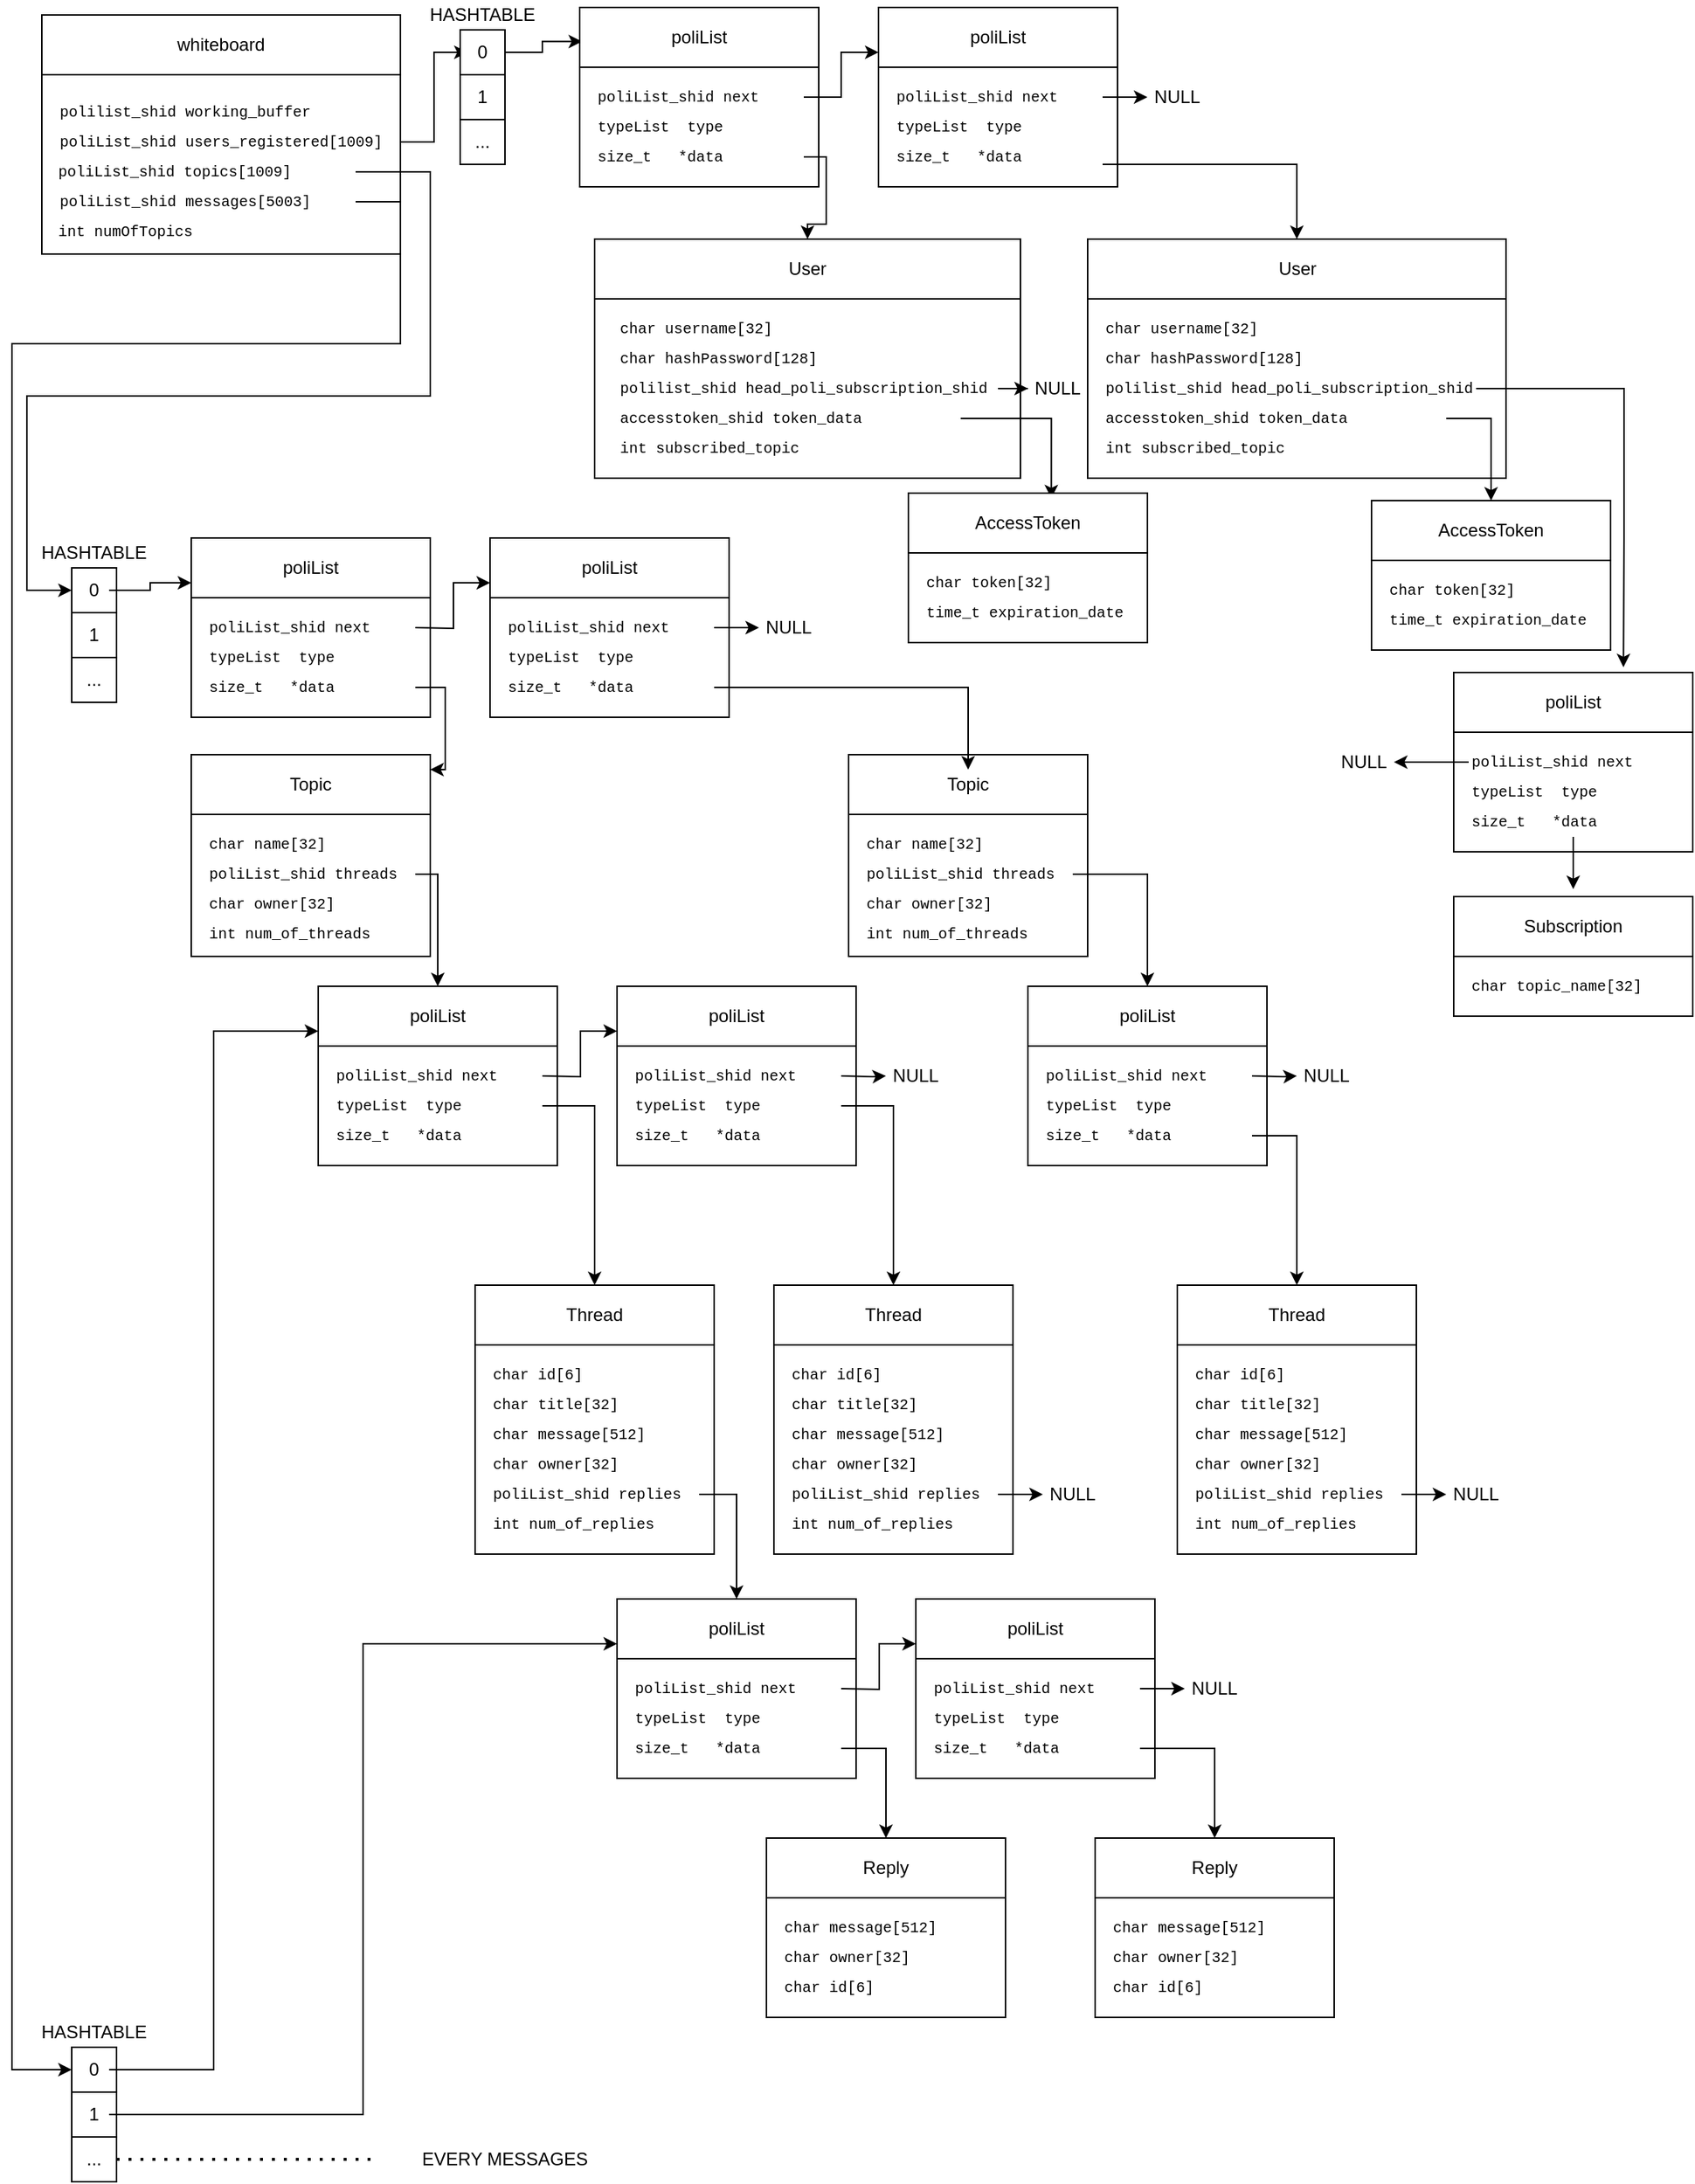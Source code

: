 <mxfile version="13.3.9" type="github">
  <diagram id="x2H2rwS_t7CD9y_j6QkQ" name="Page-1">
    <mxGraphModel dx="942" dy="575" grid="1" gridSize="10" guides="1" tooltips="1" connect="1" arrows="1" fold="1" page="1" pageScale="1" pageWidth="1169" pageHeight="827" math="0" shadow="0">
      <root>
        <mxCell id="0" />
        <mxCell id="1" parent="0" />
        <mxCell id="dxDq6lMlbhvPlnrW9h93-3" value="" style="rounded=0;whiteSpace=wrap;html=1;" parent="1" vertex="1">
          <mxGeometry x="40" y="30" width="240" height="160" as="geometry" />
        </mxCell>
        <mxCell id="dxDq6lMlbhvPlnrW9h93-7" value="whiteboard" style="text;html=1;strokeColor=none;fillColor=none;align=center;verticalAlign=middle;whiteSpace=wrap;rounded=0;" parent="1" vertex="1">
          <mxGeometry x="70" y="40" width="180" height="20" as="geometry" />
        </mxCell>
        <mxCell id="dxDq6lMlbhvPlnrW9h93-10" value="" style="rounded=0;whiteSpace=wrap;html=1;" parent="1" vertex="1">
          <mxGeometry x="40" y="70" width="240" height="120" as="geometry" />
        </mxCell>
        <mxCell id="dxDq6lMlbhvPlnrW9h93-31" style="edgeStyle=orthogonalEdgeStyle;rounded=0;orthogonalLoop=1;jettySize=auto;html=1;entryX=0;entryY=0.5;entryDx=0;entryDy=0;fontColor=#000000;" parent="1" source="dxDq6lMlbhvPlnrW9h93-11" target="dxDq6lMlbhvPlnrW9h93-19" edge="1">
          <mxGeometry relative="1" as="geometry" />
        </mxCell>
        <mxCell id="dxDq6lMlbhvPlnrW9h93-11" value="&lt;div style=&quot;font-family: &amp;#34;consolas&amp;#34; , &amp;#34;courier new&amp;#34; , monospace ; line-height: 24px&quot;&gt;&lt;font style=&quot;font-size: 10px&quot;&gt;poliList_shid users_registered[1009]&lt;/font&gt;&lt;/div&gt;" style="text;html=1;strokeColor=none;fillColor=none;align=left;verticalAlign=middle;whiteSpace=wrap;rounded=0;labelBackgroundColor=none;" parent="1" vertex="1">
          <mxGeometry x="50" y="105" width="230" height="20" as="geometry" />
        </mxCell>
        <mxCell id="dxDq6lMlbhvPlnrW9h93-32" style="edgeStyle=orthogonalEdgeStyle;rounded=0;orthogonalLoop=1;jettySize=auto;html=1;entryX=0;entryY=0.5;entryDx=0;entryDy=0;fontColor=#000000;" parent="1" source="dxDq6lMlbhvPlnrW9h93-14" target="dxDq6lMlbhvPlnrW9h93-23" edge="1">
          <mxGeometry relative="1" as="geometry">
            <Array as="points">
              <mxPoint x="300" y="135" />
              <mxPoint x="300" y="285" />
              <mxPoint x="30" y="285" />
              <mxPoint x="30" y="415" />
            </Array>
          </mxGeometry>
        </mxCell>
        <mxCell id="dxDq6lMlbhvPlnrW9h93-14" value="&lt;div style=&quot;font-family: &amp;#34;consolas&amp;#34; , &amp;#34;courier new&amp;#34; , monospace ; line-height: 24px&quot;&gt;&lt;font style=&quot;font-size: 10px&quot;&gt;poliList_shid topics[1009]&lt;/font&gt;&lt;/div&gt;" style="text;html=1;strokeColor=none;fillColor=none;align=left;verticalAlign=middle;whiteSpace=wrap;rounded=0;labelBackgroundColor=none;" parent="1" vertex="1">
          <mxGeometry x="49" y="125" width="201" height="20" as="geometry" />
        </mxCell>
        <mxCell id="nmqKnieHWT0LCc0bH5Zg-18" style="edgeStyle=orthogonalEdgeStyle;rounded=0;orthogonalLoop=1;jettySize=auto;html=1;entryX=0;entryY=0.5;entryDx=0;entryDy=0;fontColor=#000000;" parent="1" source="dxDq6lMlbhvPlnrW9h93-15" target="nmqKnieHWT0LCc0bH5Zg-11" edge="1">
          <mxGeometry relative="1" as="geometry">
            <Array as="points">
              <mxPoint x="280" y="155" />
              <mxPoint x="280" y="250" />
              <mxPoint x="20" y="250" />
              <mxPoint x="20" y="1405" />
            </Array>
          </mxGeometry>
        </mxCell>
        <mxCell id="dxDq6lMlbhvPlnrW9h93-15" value="&lt;div style=&quot;font-family: &amp;#34;consolas&amp;#34; , &amp;#34;courier new&amp;#34; , monospace ; line-height: 24px&quot;&gt;&lt;font style=&quot;font-size: 10px&quot;&gt;poliList_shid messages[5003]&lt;/font&gt;&lt;/div&gt;" style="text;html=1;strokeColor=none;fillColor=none;align=left;verticalAlign=middle;whiteSpace=wrap;rounded=0;labelBackgroundColor=none;" parent="1" vertex="1">
          <mxGeometry x="50" y="145" width="200" height="20" as="geometry" />
        </mxCell>
        <mxCell id="dxDq6lMlbhvPlnrW9h93-39" style="edgeStyle=orthogonalEdgeStyle;rounded=0;orthogonalLoop=1;jettySize=auto;html=1;entryX=0.01;entryY=0.19;entryDx=0;entryDy=0;entryPerimeter=0;fontColor=#000000;" parent="1" source="dxDq6lMlbhvPlnrW9h93-16" target="dxDq6lMlbhvPlnrW9h93-33" edge="1">
          <mxGeometry relative="1" as="geometry" />
        </mxCell>
        <mxCell id="dxDq6lMlbhvPlnrW9h93-16" value="" style="whiteSpace=wrap;html=1;aspect=fixed;labelBackgroundColor=none;fontColor=#000000;align=left;" parent="1" vertex="1">
          <mxGeometry x="320" y="40" width="30" height="30" as="geometry" />
        </mxCell>
        <mxCell id="dxDq6lMlbhvPlnrW9h93-17" value="" style="whiteSpace=wrap;html=1;aspect=fixed;labelBackgroundColor=none;fontColor=#000000;align=left;" parent="1" vertex="1">
          <mxGeometry x="320" y="70" width="30" height="30" as="geometry" />
        </mxCell>
        <mxCell id="dxDq6lMlbhvPlnrW9h93-18" value="" style="whiteSpace=wrap;html=1;aspect=fixed;labelBackgroundColor=none;fontColor=#000000;align=left;" parent="1" vertex="1">
          <mxGeometry x="320" y="100" width="30" height="30" as="geometry" />
        </mxCell>
        <mxCell id="dxDq6lMlbhvPlnrW9h93-19" value="0" style="text;html=1;strokeColor=none;fillColor=none;align=center;verticalAlign=middle;whiteSpace=wrap;rounded=0;labelBackgroundColor=none;fontColor=#000000;" parent="1" vertex="1">
          <mxGeometry x="325" y="45" width="20" height="20" as="geometry" />
        </mxCell>
        <mxCell id="dxDq6lMlbhvPlnrW9h93-20" value="1" style="text;html=1;strokeColor=none;fillColor=none;align=center;verticalAlign=middle;whiteSpace=wrap;rounded=0;labelBackgroundColor=none;fontColor=#000000;" parent="1" vertex="1">
          <mxGeometry x="325" y="75" width="20" height="20" as="geometry" />
        </mxCell>
        <mxCell id="dxDq6lMlbhvPlnrW9h93-22" value="..." style="text;html=1;strokeColor=none;fillColor=none;align=center;verticalAlign=middle;whiteSpace=wrap;rounded=0;labelBackgroundColor=none;fontColor=#000000;" parent="1" vertex="1">
          <mxGeometry x="325" y="105" width="20" height="20" as="geometry" />
        </mxCell>
        <mxCell id="dxDq6lMlbhvPlnrW9h93-23" value="" style="whiteSpace=wrap;html=1;aspect=fixed;labelBackgroundColor=none;fontColor=#000000;align=left;" parent="1" vertex="1">
          <mxGeometry x="60" y="400" width="30" height="30" as="geometry" />
        </mxCell>
        <mxCell id="dxDq6lMlbhvPlnrW9h93-24" value="" style="whiteSpace=wrap;html=1;aspect=fixed;labelBackgroundColor=none;fontColor=#000000;align=left;" parent="1" vertex="1">
          <mxGeometry x="60" y="430" width="30" height="30" as="geometry" />
        </mxCell>
        <mxCell id="dxDq6lMlbhvPlnrW9h93-25" value="" style="whiteSpace=wrap;html=1;aspect=fixed;labelBackgroundColor=none;fontColor=#000000;align=left;" parent="1" vertex="1">
          <mxGeometry x="60" y="460" width="30" height="30" as="geometry" />
        </mxCell>
        <mxCell id="dxDq6lMlbhvPlnrW9h93-94" style="edgeStyle=orthogonalEdgeStyle;rounded=0;orthogonalLoop=1;jettySize=auto;html=1;entryX=0;entryY=0.25;entryDx=0;entryDy=0;fontColor=#000000;" parent="1" source="dxDq6lMlbhvPlnrW9h93-26" target="dxDq6lMlbhvPlnrW9h93-79" edge="1">
          <mxGeometry relative="1" as="geometry" />
        </mxCell>
        <mxCell id="dxDq6lMlbhvPlnrW9h93-26" value="0" style="text;html=1;strokeColor=none;fillColor=none;align=center;verticalAlign=middle;whiteSpace=wrap;rounded=0;labelBackgroundColor=none;fontColor=#000000;" parent="1" vertex="1">
          <mxGeometry x="65" y="405" width="20" height="20" as="geometry" />
        </mxCell>
        <mxCell id="dxDq6lMlbhvPlnrW9h93-27" value="1" style="text;html=1;strokeColor=none;fillColor=none;align=center;verticalAlign=middle;whiteSpace=wrap;rounded=0;labelBackgroundColor=none;fontColor=#000000;" parent="1" vertex="1">
          <mxGeometry x="65" y="435" width="20" height="20" as="geometry" />
        </mxCell>
        <mxCell id="dxDq6lMlbhvPlnrW9h93-28" value="..." style="text;html=1;strokeColor=none;fillColor=none;align=center;verticalAlign=middle;whiteSpace=wrap;rounded=0;labelBackgroundColor=none;fontColor=#000000;" parent="1" vertex="1">
          <mxGeometry x="65" y="465" width="20" height="20" as="geometry" />
        </mxCell>
        <mxCell id="dxDq6lMlbhvPlnrW9h93-29" value="HASHTABLE" style="text;html=1;strokeColor=none;fillColor=none;align=center;verticalAlign=middle;whiteSpace=wrap;rounded=0;labelBackgroundColor=none;fontColor=#000000;" parent="1" vertex="1">
          <mxGeometry x="315" y="20" width="40" height="20" as="geometry" />
        </mxCell>
        <mxCell id="dxDq6lMlbhvPlnrW9h93-30" value="HASHTABLE" style="text;html=1;strokeColor=none;fillColor=none;align=center;verticalAlign=middle;whiteSpace=wrap;rounded=0;labelBackgroundColor=none;fontColor=#000000;" parent="1" vertex="1">
          <mxGeometry x="55" y="380" width="40" height="20" as="geometry" />
        </mxCell>
        <mxCell id="dxDq6lMlbhvPlnrW9h93-33" value="" style="rounded=0;whiteSpace=wrap;html=1;" parent="1" vertex="1">
          <mxGeometry x="400" y="25" width="160" height="120" as="geometry" />
        </mxCell>
        <mxCell id="dxDq6lMlbhvPlnrW9h93-34" value="poliList" style="text;html=1;strokeColor=none;fillColor=none;align=center;verticalAlign=middle;whiteSpace=wrap;rounded=0;" parent="1" vertex="1">
          <mxGeometry x="415" y="35" width="130" height="20" as="geometry" />
        </mxCell>
        <mxCell id="dxDq6lMlbhvPlnrW9h93-35" value="" style="rounded=0;whiteSpace=wrap;html=1;" parent="1" vertex="1">
          <mxGeometry x="400" y="65" width="160" height="80" as="geometry" />
        </mxCell>
        <mxCell id="dxDq6lMlbhvPlnrW9h93-46" style="edgeStyle=orthogonalEdgeStyle;rounded=0;orthogonalLoop=1;jettySize=auto;html=1;entryX=0;entryY=0.25;entryDx=0;entryDy=0;fontColor=#000000;" parent="1" source="dxDq6lMlbhvPlnrW9h93-36" target="dxDq6lMlbhvPlnrW9h93-40" edge="1">
          <mxGeometry relative="1" as="geometry" />
        </mxCell>
        <mxCell id="dxDq6lMlbhvPlnrW9h93-36" value="&lt;div style=&quot;font-family: &amp;#34;consolas&amp;#34; , &amp;#34;courier new&amp;#34; , monospace ; line-height: 24px&quot;&gt;&lt;font style=&quot;font-size: 10px&quot;&gt;poliList_shid next&lt;/font&gt;&lt;/div&gt;" style="text;html=1;strokeColor=none;fillColor=none;align=left;verticalAlign=middle;whiteSpace=wrap;rounded=0;labelBackgroundColor=none;" parent="1" vertex="1">
          <mxGeometry x="410" y="75" width="140" height="20" as="geometry" />
        </mxCell>
        <mxCell id="dxDq6lMlbhvPlnrW9h93-37" value="&lt;div style=&quot;font-family: &amp;#34;consolas&amp;#34; , &amp;#34;courier new&amp;#34; , monospace ; line-height: 24px&quot;&gt;&lt;font style=&quot;font-size: 10px&quot;&gt;typeList&amp;nbsp; type&lt;/font&gt;&lt;/div&gt;" style="text;html=1;strokeColor=none;fillColor=none;align=left;verticalAlign=middle;whiteSpace=wrap;rounded=0;labelBackgroundColor=none;" parent="1" vertex="1">
          <mxGeometry x="410" y="95" width="140" height="20" as="geometry" />
        </mxCell>
        <mxCell id="p704-677x3hHdmZUhiJE-42" style="edgeStyle=orthogonalEdgeStyle;rounded=0;orthogonalLoop=1;jettySize=auto;html=1;entryX=0.5;entryY=0;entryDx=0;entryDy=0;" parent="1" source="dxDq6lMlbhvPlnrW9h93-38" target="dxDq6lMlbhvPlnrW9h93-52" edge="1">
          <mxGeometry relative="1" as="geometry">
            <Array as="points">
              <mxPoint x="565" y="125" />
              <mxPoint x="565" y="170" />
              <mxPoint x="553" y="170" />
            </Array>
          </mxGeometry>
        </mxCell>
        <mxCell id="dxDq6lMlbhvPlnrW9h93-38" value="&lt;div style=&quot;font-family: &amp;#34;consolas&amp;#34; , &amp;#34;courier new&amp;#34; , monospace ; line-height: 24px&quot;&gt;&lt;font style=&quot;font-size: 10px&quot;&gt;size_t&amp;nbsp; &amp;nbsp;*data&lt;/font&gt;&lt;/div&gt;" style="text;html=1;strokeColor=none;fillColor=none;align=left;verticalAlign=middle;whiteSpace=wrap;rounded=0;labelBackgroundColor=none;" parent="1" vertex="1">
          <mxGeometry x="410" y="115" width="140" height="20" as="geometry" />
        </mxCell>
        <mxCell id="dxDq6lMlbhvPlnrW9h93-40" value="" style="rounded=0;whiteSpace=wrap;html=1;" parent="1" vertex="1">
          <mxGeometry x="600" y="25" width="160" height="120" as="geometry" />
        </mxCell>
        <mxCell id="dxDq6lMlbhvPlnrW9h93-41" value="poliList" style="text;html=1;strokeColor=none;fillColor=none;align=center;verticalAlign=middle;whiteSpace=wrap;rounded=0;" parent="1" vertex="1">
          <mxGeometry x="615" y="35" width="130" height="20" as="geometry" />
        </mxCell>
        <mxCell id="dxDq6lMlbhvPlnrW9h93-42" value="" style="rounded=0;whiteSpace=wrap;html=1;" parent="1" vertex="1">
          <mxGeometry x="600" y="65" width="160" height="80" as="geometry" />
        </mxCell>
        <mxCell id="dxDq6lMlbhvPlnrW9h93-49" style="edgeStyle=orthogonalEdgeStyle;rounded=0;orthogonalLoop=1;jettySize=auto;html=1;entryX=0;entryY=0.5;entryDx=0;entryDy=0;fontColor=#000000;" parent="1" source="dxDq6lMlbhvPlnrW9h93-43" target="dxDq6lMlbhvPlnrW9h93-47" edge="1">
          <mxGeometry relative="1" as="geometry" />
        </mxCell>
        <mxCell id="dxDq6lMlbhvPlnrW9h93-43" value="&lt;div style=&quot;font-family: &amp;#34;consolas&amp;#34; , &amp;#34;courier new&amp;#34; , monospace ; line-height: 24px&quot;&gt;&lt;font style=&quot;font-size: 10px&quot;&gt;poliList_shid next&lt;/font&gt;&lt;/div&gt;" style="text;html=1;strokeColor=none;fillColor=none;align=left;verticalAlign=middle;whiteSpace=wrap;rounded=0;labelBackgroundColor=none;" parent="1" vertex="1">
          <mxGeometry x="610" y="75" width="140" height="20" as="geometry" />
        </mxCell>
        <mxCell id="dxDq6lMlbhvPlnrW9h93-44" value="&lt;div style=&quot;font-family: &amp;#34;consolas&amp;#34; , &amp;#34;courier new&amp;#34; , monospace ; line-height: 24px&quot;&gt;&lt;font style=&quot;font-size: 10px&quot;&gt;typeList&amp;nbsp; type&lt;/font&gt;&lt;/div&gt;" style="text;html=1;strokeColor=none;fillColor=none;align=left;verticalAlign=middle;whiteSpace=wrap;rounded=0;labelBackgroundColor=none;" parent="1" vertex="1">
          <mxGeometry x="610" y="95" width="140" height="20" as="geometry" />
        </mxCell>
        <mxCell id="p704-677x3hHdmZUhiJE-11" style="edgeStyle=orthogonalEdgeStyle;rounded=0;orthogonalLoop=1;jettySize=auto;html=1;entryX=0.5;entryY=0;entryDx=0;entryDy=0;" parent="1" source="dxDq6lMlbhvPlnrW9h93-45" target="p704-677x3hHdmZUhiJE-3" edge="1">
          <mxGeometry relative="1" as="geometry">
            <Array as="points">
              <mxPoint x="880" y="130" />
            </Array>
          </mxGeometry>
        </mxCell>
        <mxCell id="dxDq6lMlbhvPlnrW9h93-45" value="&lt;div style=&quot;font-family: &amp;#34;consolas&amp;#34; , &amp;#34;courier new&amp;#34; , monospace ; line-height: 24px&quot;&gt;&lt;font style=&quot;font-size: 10px&quot;&gt;size_t&amp;nbsp; &amp;nbsp;*data&lt;/font&gt;&lt;/div&gt;" style="text;html=1;strokeColor=none;fillColor=none;align=left;verticalAlign=middle;whiteSpace=wrap;rounded=0;labelBackgroundColor=none;" parent="1" vertex="1">
          <mxGeometry x="610" y="115" width="140" height="20" as="geometry" />
        </mxCell>
        <mxCell id="dxDq6lMlbhvPlnrW9h93-47" value="NULL" style="text;html=1;strokeColor=none;fillColor=none;align=center;verticalAlign=middle;whiteSpace=wrap;rounded=0;labelBackgroundColor=none;fontColor=#000000;" parent="1" vertex="1">
          <mxGeometry x="780" y="75" width="40" height="20" as="geometry" />
        </mxCell>
        <mxCell id="dxDq6lMlbhvPlnrW9h93-52" value="" style="rounded=0;whiteSpace=wrap;html=1;" parent="1" vertex="1">
          <mxGeometry x="410" y="180" width="285" height="120" as="geometry" />
        </mxCell>
        <mxCell id="dxDq6lMlbhvPlnrW9h93-53" value="User" style="text;html=1;strokeColor=none;fillColor=none;align=center;verticalAlign=middle;whiteSpace=wrap;rounded=0;" parent="1" vertex="1">
          <mxGeometry x="435" y="190" width="235" height="20" as="geometry" />
        </mxCell>
        <mxCell id="dxDq6lMlbhvPlnrW9h93-54" value="" style="rounded=0;whiteSpace=wrap;html=1;" parent="1" vertex="1">
          <mxGeometry x="410" y="220" width="285" height="120" as="geometry" />
        </mxCell>
        <mxCell id="dxDq6lMlbhvPlnrW9h93-55" value="&lt;div style=&quot;font-family: &amp;#34;consolas&amp;#34; , &amp;#34;courier new&amp;#34; , monospace ; line-height: 24px&quot;&gt;&lt;font style=&quot;font-size: 10px&quot;&gt;char username[32]&lt;/font&gt;&lt;/div&gt;" style="text;html=1;strokeColor=none;fillColor=none;align=left;verticalAlign=middle;whiteSpace=wrap;rounded=0;labelBackgroundColor=none;" parent="1" vertex="1">
          <mxGeometry x="425" y="230" width="140" height="20" as="geometry" />
        </mxCell>
        <mxCell id="dxDq6lMlbhvPlnrW9h93-56" value="&lt;div style=&quot;font-family: &amp;#34;consolas&amp;#34; , &amp;#34;courier new&amp;#34; , monospace ; line-height: 24px&quot;&gt;&lt;font style=&quot;font-size: 10px&quot;&gt;char hashPassword[128]&lt;/font&gt;&lt;/div&gt;" style="text;html=1;strokeColor=none;fillColor=none;align=left;verticalAlign=middle;whiteSpace=wrap;rounded=0;labelBackgroundColor=none;" parent="1" vertex="1">
          <mxGeometry x="425" y="250" width="140" height="20" as="geometry" />
        </mxCell>
        <mxCell id="p704-677x3hHdmZUhiJE-49" style="edgeStyle=orthogonalEdgeStyle;rounded=0;orthogonalLoop=1;jettySize=auto;html=1;" parent="1" source="dxDq6lMlbhvPlnrW9h93-57" target="p704-677x3hHdmZUhiJE-46" edge="1">
          <mxGeometry relative="1" as="geometry" />
        </mxCell>
        <mxCell id="dxDq6lMlbhvPlnrW9h93-57" value="&lt;div style=&quot;font-family: &amp;#34;consolas&amp;#34; , &amp;#34;courier new&amp;#34; , monospace ; line-height: 24px&quot;&gt;&lt;font style=&quot;font-size: 10px&quot;&gt;polilist_shid head_poli_subscription_shid&lt;/font&gt;&lt;/div&gt;" style="text;html=1;strokeColor=none;fillColor=none;align=left;verticalAlign=middle;whiteSpace=wrap;rounded=0;labelBackgroundColor=none;" parent="1" vertex="1">
          <mxGeometry x="425" y="270" width="255" height="20" as="geometry" />
        </mxCell>
        <mxCell id="dxDq6lMlbhvPlnrW9h93-66" value="" style="rounded=0;whiteSpace=wrap;html=1;" parent="1" vertex="1">
          <mxGeometry x="580" y="525" width="160" height="120" as="geometry" />
        </mxCell>
        <mxCell id="dxDq6lMlbhvPlnrW9h93-67" value="Topic" style="text;html=1;strokeColor=none;fillColor=none;align=center;verticalAlign=middle;whiteSpace=wrap;rounded=0;" parent="1" vertex="1">
          <mxGeometry x="595" y="535" width="130" height="20" as="geometry" />
        </mxCell>
        <mxCell id="dxDq6lMlbhvPlnrW9h93-68" value="" style="rounded=0;whiteSpace=wrap;html=1;" parent="1" vertex="1">
          <mxGeometry x="580" y="565" width="160" height="95" as="geometry" />
        </mxCell>
        <mxCell id="dxDq6lMlbhvPlnrW9h93-69" value="&lt;div style=&quot;font-family: &amp;#34;consolas&amp;#34; , &amp;#34;courier new&amp;#34; , monospace ; line-height: 24px&quot;&gt;&lt;font style=&quot;font-size: 10px&quot;&gt;char name[32]&lt;/font&gt;&lt;/div&gt;" style="text;html=1;strokeColor=none;fillColor=none;align=left;verticalAlign=middle;whiteSpace=wrap;rounded=0;labelBackgroundColor=none;" parent="1" vertex="1">
          <mxGeometry x="590" y="575" width="140" height="20" as="geometry" />
        </mxCell>
        <mxCell id="dxDq6lMlbhvPlnrW9h93-208" style="edgeStyle=orthogonalEdgeStyle;rounded=0;orthogonalLoop=1;jettySize=auto;html=1;entryX=0.5;entryY=0;entryDx=0;entryDy=0;fontColor=#000000;" parent="1" target="dxDq6lMlbhvPlnrW9h93-115" edge="1">
          <mxGeometry relative="1" as="geometry">
            <Array as="points">
              <mxPoint x="780" y="605" />
            </Array>
            <mxPoint x="730" y="605" as="sourcePoint" />
          </mxGeometry>
        </mxCell>
        <mxCell id="dxDq6lMlbhvPlnrW9h93-71" value="&lt;div style=&quot;font-family: &amp;#34;consolas&amp;#34; , &amp;#34;courier new&amp;#34; , monospace ; line-height: 24px&quot;&gt;&lt;font style=&quot;font-size: 10px&quot;&gt;char owner[32]&lt;/font&gt;&lt;/div&gt;" style="text;html=1;strokeColor=none;fillColor=none;align=left;verticalAlign=middle;whiteSpace=wrap;rounded=0;labelBackgroundColor=none;" parent="1" vertex="1">
          <mxGeometry x="590" y="615" width="140" height="20" as="geometry" />
        </mxCell>
        <mxCell id="dxDq6lMlbhvPlnrW9h93-73" value="" style="rounded=0;whiteSpace=wrap;html=1;" parent="1" vertex="1">
          <mxGeometry x="140" y="525" width="160" height="120" as="geometry" />
        </mxCell>
        <mxCell id="dxDq6lMlbhvPlnrW9h93-74" value="Topic" style="text;html=1;strokeColor=none;fillColor=none;align=center;verticalAlign=middle;whiteSpace=wrap;rounded=0;" parent="1" vertex="1">
          <mxGeometry x="155" y="535" width="130" height="20" as="geometry" />
        </mxCell>
        <mxCell id="dxDq6lMlbhvPlnrW9h93-75" value="" style="rounded=0;whiteSpace=wrap;html=1;" parent="1" vertex="1">
          <mxGeometry x="140" y="565" width="160" height="95" as="geometry" />
        </mxCell>
        <mxCell id="dxDq6lMlbhvPlnrW9h93-76" value="&lt;div style=&quot;font-family: &amp;#34;consolas&amp;#34; , &amp;#34;courier new&amp;#34; , monospace ; line-height: 24px&quot;&gt;&lt;font style=&quot;font-size: 10px&quot;&gt;char name[32]&lt;/font&gt;&lt;/div&gt;" style="text;html=1;strokeColor=none;fillColor=none;align=left;verticalAlign=middle;whiteSpace=wrap;rounded=0;labelBackgroundColor=none;" parent="1" vertex="1">
          <mxGeometry x="150" y="575" width="140" height="20" as="geometry" />
        </mxCell>
        <mxCell id="dxDq6lMlbhvPlnrW9h93-204" style="edgeStyle=orthogonalEdgeStyle;rounded=0;orthogonalLoop=1;jettySize=auto;html=1;fontColor=#000000;" parent="1" source="dxDq6lMlbhvPlnrW9h93-77" target="dxDq6lMlbhvPlnrW9h93-99" edge="1">
          <mxGeometry relative="1" as="geometry">
            <Array as="points">
              <mxPoint x="305" y="605" />
            </Array>
          </mxGeometry>
        </mxCell>
        <mxCell id="dxDq6lMlbhvPlnrW9h93-77" value="&lt;div style=&quot;font-family: &amp;#34;consolas&amp;#34; , &amp;#34;courier new&amp;#34; , monospace ; line-height: 24px&quot;&gt;&lt;font style=&quot;font-size: 10px&quot;&gt;poliList_shid threads&lt;/font&gt;&lt;/div&gt;" style="text;html=1;strokeColor=none;fillColor=none;align=left;verticalAlign=middle;whiteSpace=wrap;rounded=0;labelBackgroundColor=none;" parent="1" vertex="1">
          <mxGeometry x="150" y="595" width="140" height="20" as="geometry" />
        </mxCell>
        <mxCell id="dxDq6lMlbhvPlnrW9h93-78" value="&lt;div style=&quot;font-family: &amp;#34;consolas&amp;#34; , &amp;#34;courier new&amp;#34; , monospace ; line-height: 24px&quot;&gt;&lt;font style=&quot;font-size: 10px&quot;&gt;char owner[32]&lt;/font&gt;&lt;/div&gt;" style="text;html=1;strokeColor=none;fillColor=none;align=left;verticalAlign=middle;whiteSpace=wrap;rounded=0;labelBackgroundColor=none;" parent="1" vertex="1">
          <mxGeometry x="150" y="615" width="140" height="20" as="geometry" />
        </mxCell>
        <mxCell id="dxDq6lMlbhvPlnrW9h93-79" value="" style="rounded=0;whiteSpace=wrap;html=1;" parent="1" vertex="1">
          <mxGeometry x="140" y="380" width="160" height="120" as="geometry" />
        </mxCell>
        <mxCell id="dxDq6lMlbhvPlnrW9h93-80" value="poliList" style="text;html=1;strokeColor=none;fillColor=none;align=center;verticalAlign=middle;whiteSpace=wrap;rounded=0;" parent="1" vertex="1">
          <mxGeometry x="155" y="390" width="130" height="20" as="geometry" />
        </mxCell>
        <mxCell id="dxDq6lMlbhvPlnrW9h93-81" value="" style="rounded=0;whiteSpace=wrap;html=1;" parent="1" vertex="1">
          <mxGeometry x="140" y="420" width="160" height="80" as="geometry" />
        </mxCell>
        <mxCell id="dxDq6lMlbhvPlnrW9h93-82" style="edgeStyle=orthogonalEdgeStyle;rounded=0;orthogonalLoop=1;jettySize=auto;html=1;entryX=0;entryY=0.25;entryDx=0;entryDy=0;fontColor=#000000;" parent="1" target="dxDq6lMlbhvPlnrW9h93-86" edge="1">
          <mxGeometry relative="1" as="geometry">
            <mxPoint x="290" y="440" as="sourcePoint" />
          </mxGeometry>
        </mxCell>
        <mxCell id="dxDq6lMlbhvPlnrW9h93-84" value="&lt;div style=&quot;font-family: &amp;#34;consolas&amp;#34; , &amp;#34;courier new&amp;#34; , monospace ; line-height: 24px&quot;&gt;&lt;font style=&quot;font-size: 10px&quot;&gt;typeList&amp;nbsp; type&lt;/font&gt;&lt;/div&gt;" style="text;html=1;strokeColor=none;fillColor=none;align=left;verticalAlign=middle;whiteSpace=wrap;rounded=0;labelBackgroundColor=none;" parent="1" vertex="1">
          <mxGeometry x="150" y="450" width="140" height="20" as="geometry" />
        </mxCell>
        <mxCell id="dxDq6lMlbhvPlnrW9h93-98" style="edgeStyle=orthogonalEdgeStyle;rounded=0;orthogonalLoop=1;jettySize=auto;html=1;fontColor=#000000;" parent="1" source="dxDq6lMlbhvPlnrW9h93-85" edge="1">
          <mxGeometry relative="1" as="geometry">
            <mxPoint x="300" y="535" as="targetPoint" />
            <Array as="points">
              <mxPoint x="310" y="480" />
              <mxPoint x="310" y="535" />
            </Array>
          </mxGeometry>
        </mxCell>
        <mxCell id="dxDq6lMlbhvPlnrW9h93-85" value="&lt;div style=&quot;font-family: &amp;#34;consolas&amp;#34; , &amp;#34;courier new&amp;#34; , monospace ; line-height: 24px&quot;&gt;&lt;font style=&quot;font-size: 10px&quot;&gt;size_t&amp;nbsp; &amp;nbsp;*data&lt;/font&gt;&lt;/div&gt;" style="text;html=1;strokeColor=none;fillColor=none;align=left;verticalAlign=middle;whiteSpace=wrap;rounded=0;labelBackgroundColor=none;" parent="1" vertex="1">
          <mxGeometry x="150" y="470" width="140" height="20" as="geometry" />
        </mxCell>
        <mxCell id="dxDq6lMlbhvPlnrW9h93-86" value="" style="rounded=0;whiteSpace=wrap;html=1;" parent="1" vertex="1">
          <mxGeometry x="340" y="380" width="160" height="120" as="geometry" />
        </mxCell>
        <mxCell id="dxDq6lMlbhvPlnrW9h93-87" value="poliList" style="text;html=1;strokeColor=none;fillColor=none;align=center;verticalAlign=middle;whiteSpace=wrap;rounded=0;" parent="1" vertex="1">
          <mxGeometry x="355" y="390" width="130" height="20" as="geometry" />
        </mxCell>
        <mxCell id="dxDq6lMlbhvPlnrW9h93-88" value="" style="rounded=0;whiteSpace=wrap;html=1;" parent="1" vertex="1">
          <mxGeometry x="340" y="420" width="160" height="80" as="geometry" />
        </mxCell>
        <mxCell id="dxDq6lMlbhvPlnrW9h93-89" style="edgeStyle=orthogonalEdgeStyle;rounded=0;orthogonalLoop=1;jettySize=auto;html=1;entryX=0;entryY=0.5;entryDx=0;entryDy=0;fontColor=#000000;" parent="1" target="dxDq6lMlbhvPlnrW9h93-93" edge="1">
          <mxGeometry relative="1" as="geometry">
            <mxPoint x="490" y="440" as="sourcePoint" />
          </mxGeometry>
        </mxCell>
        <mxCell id="dxDq6lMlbhvPlnrW9h93-91" value="&lt;div style=&quot;font-family: &amp;#34;consolas&amp;#34; , &amp;#34;courier new&amp;#34; , monospace ; line-height: 24px&quot;&gt;&lt;font style=&quot;font-size: 10px&quot;&gt;typeList&amp;nbsp; type&lt;/font&gt;&lt;/div&gt;" style="text;html=1;strokeColor=none;fillColor=none;align=left;verticalAlign=middle;whiteSpace=wrap;rounded=0;labelBackgroundColor=none;" parent="1" vertex="1">
          <mxGeometry x="350" y="450" width="140" height="20" as="geometry" />
        </mxCell>
        <mxCell id="dxDq6lMlbhvPlnrW9h93-97" style="edgeStyle=orthogonalEdgeStyle;rounded=0;orthogonalLoop=1;jettySize=auto;html=1;entryX=0.5;entryY=0;entryDx=0;entryDy=0;fontColor=#000000;" parent="1" source="dxDq6lMlbhvPlnrW9h93-92" target="dxDq6lMlbhvPlnrW9h93-67" edge="1">
          <mxGeometry relative="1" as="geometry" />
        </mxCell>
        <mxCell id="dxDq6lMlbhvPlnrW9h93-92" value="&lt;div style=&quot;font-family: &amp;#34;consolas&amp;#34; , &amp;#34;courier new&amp;#34; , monospace ; line-height: 24px&quot;&gt;&lt;font style=&quot;font-size: 10px&quot;&gt;size_t&amp;nbsp; &amp;nbsp;*data&lt;/font&gt;&lt;/div&gt;" style="text;html=1;strokeColor=none;fillColor=none;align=left;verticalAlign=middle;whiteSpace=wrap;rounded=0;labelBackgroundColor=none;" parent="1" vertex="1">
          <mxGeometry x="350" y="470" width="140" height="20" as="geometry" />
        </mxCell>
        <mxCell id="dxDq6lMlbhvPlnrW9h93-93" value="NULL" style="text;html=1;strokeColor=none;fillColor=none;align=center;verticalAlign=middle;whiteSpace=wrap;rounded=0;labelBackgroundColor=none;fontColor=#000000;" parent="1" vertex="1">
          <mxGeometry x="520" y="430" width="40" height="20" as="geometry" />
        </mxCell>
        <mxCell id="dxDq6lMlbhvPlnrW9h93-99" value="" style="rounded=0;whiteSpace=wrap;html=1;" parent="1" vertex="1">
          <mxGeometry x="225" y="680" width="160" height="120" as="geometry" />
        </mxCell>
        <mxCell id="dxDq6lMlbhvPlnrW9h93-100" value="poliList" style="text;html=1;strokeColor=none;fillColor=none;align=center;verticalAlign=middle;whiteSpace=wrap;rounded=0;" parent="1" vertex="1">
          <mxGeometry x="240" y="690" width="130" height="20" as="geometry" />
        </mxCell>
        <mxCell id="dxDq6lMlbhvPlnrW9h93-101" value="" style="rounded=0;whiteSpace=wrap;html=1;" parent="1" vertex="1">
          <mxGeometry x="225" y="720" width="160" height="80" as="geometry" />
        </mxCell>
        <mxCell id="dxDq6lMlbhvPlnrW9h93-112" style="edgeStyle=orthogonalEdgeStyle;rounded=0;orthogonalLoop=1;jettySize=auto;html=1;entryX=0;entryY=0.25;entryDx=0;entryDy=0;fontColor=#000000;" parent="1" target="dxDq6lMlbhvPlnrW9h93-106" edge="1">
          <mxGeometry relative="1" as="geometry">
            <mxPoint x="375" y="740" as="sourcePoint" />
          </mxGeometry>
        </mxCell>
        <mxCell id="dxDq6lMlbhvPlnrW9h93-205" style="edgeStyle=orthogonalEdgeStyle;rounded=0;orthogonalLoop=1;jettySize=auto;html=1;entryX=0.5;entryY=0;entryDx=0;entryDy=0;fontColor=#000000;" parent="1" source="dxDq6lMlbhvPlnrW9h93-103" target="dxDq6lMlbhvPlnrW9h93-131" edge="1">
          <mxGeometry relative="1" as="geometry">
            <Array as="points">
              <mxPoint x="410" y="760" />
            </Array>
          </mxGeometry>
        </mxCell>
        <mxCell id="dxDq6lMlbhvPlnrW9h93-103" value="&lt;div style=&quot;font-family: &amp;#34;consolas&amp;#34; , &amp;#34;courier new&amp;#34; , monospace ; line-height: 24px&quot;&gt;&lt;font style=&quot;font-size: 10px&quot;&gt;typeList&amp;nbsp; type&lt;/font&gt;&lt;/div&gt;" style="text;html=1;strokeColor=none;fillColor=none;align=left;verticalAlign=middle;whiteSpace=wrap;rounded=0;labelBackgroundColor=none;" parent="1" vertex="1">
          <mxGeometry x="235" y="750" width="140" height="20" as="geometry" />
        </mxCell>
        <mxCell id="dxDq6lMlbhvPlnrW9h93-104" value="&lt;div style=&quot;font-family: &amp;#34;consolas&amp;#34; , &amp;#34;courier new&amp;#34; , monospace ; line-height: 24px&quot;&gt;&lt;font style=&quot;font-size: 10px&quot;&gt;size_t&amp;nbsp; &amp;nbsp;*data&lt;/font&gt;&lt;/div&gt;" style="text;html=1;strokeColor=none;fillColor=none;align=left;verticalAlign=middle;whiteSpace=wrap;rounded=0;labelBackgroundColor=none;" parent="1" vertex="1">
          <mxGeometry x="235" y="770" width="140" height="20" as="geometry" />
        </mxCell>
        <mxCell id="dxDq6lMlbhvPlnrW9h93-106" value="" style="rounded=0;whiteSpace=wrap;html=1;" parent="1" vertex="1">
          <mxGeometry x="425" y="680" width="160" height="120" as="geometry" />
        </mxCell>
        <mxCell id="dxDq6lMlbhvPlnrW9h93-107" value="poliList" style="text;html=1;strokeColor=none;fillColor=none;align=center;verticalAlign=middle;whiteSpace=wrap;rounded=0;" parent="1" vertex="1">
          <mxGeometry x="440" y="690" width="130" height="20" as="geometry" />
        </mxCell>
        <mxCell id="dxDq6lMlbhvPlnrW9h93-108" value="" style="rounded=0;whiteSpace=wrap;html=1;" parent="1" vertex="1">
          <mxGeometry x="425" y="720" width="160" height="80" as="geometry" />
        </mxCell>
        <mxCell id="dxDq6lMlbhvPlnrW9h93-114" style="edgeStyle=orthogonalEdgeStyle;rounded=0;orthogonalLoop=1;jettySize=auto;html=1;fontColor=#000000;" parent="1" target="dxDq6lMlbhvPlnrW9h93-113" edge="1">
          <mxGeometry relative="1" as="geometry">
            <mxPoint x="575" y="740" as="sourcePoint" />
          </mxGeometry>
        </mxCell>
        <mxCell id="dxDq6lMlbhvPlnrW9h93-206" style="edgeStyle=orthogonalEdgeStyle;rounded=0;orthogonalLoop=1;jettySize=auto;html=1;entryX=0.5;entryY=0;entryDx=0;entryDy=0;fontColor=#000000;" parent="1" source="dxDq6lMlbhvPlnrW9h93-110" target="dxDq6lMlbhvPlnrW9h93-139" edge="1">
          <mxGeometry relative="1" as="geometry">
            <Array as="points">
              <mxPoint x="610" y="760" />
            </Array>
          </mxGeometry>
        </mxCell>
        <mxCell id="dxDq6lMlbhvPlnrW9h93-110" value="&lt;div style=&quot;font-family: &amp;#34;consolas&amp;#34; , &amp;#34;courier new&amp;#34; , monospace ; line-height: 24px&quot;&gt;&lt;font style=&quot;font-size: 10px&quot;&gt;typeList&amp;nbsp; type&lt;/font&gt;&lt;/div&gt;" style="text;html=1;strokeColor=none;fillColor=none;align=left;verticalAlign=middle;whiteSpace=wrap;rounded=0;labelBackgroundColor=none;" parent="1" vertex="1">
          <mxGeometry x="435" y="750" width="140" height="20" as="geometry" />
        </mxCell>
        <mxCell id="dxDq6lMlbhvPlnrW9h93-111" value="&lt;div style=&quot;font-family: &amp;#34;consolas&amp;#34; , &amp;#34;courier new&amp;#34; , monospace ; line-height: 24px&quot;&gt;&lt;font style=&quot;font-size: 10px&quot;&gt;size_t&amp;nbsp; &amp;nbsp;*data&lt;/font&gt;&lt;/div&gt;" style="text;html=1;strokeColor=none;fillColor=none;align=left;verticalAlign=middle;whiteSpace=wrap;rounded=0;labelBackgroundColor=none;" parent="1" vertex="1">
          <mxGeometry x="435" y="770" width="140" height="20" as="geometry" />
        </mxCell>
        <mxCell id="dxDq6lMlbhvPlnrW9h93-113" value="NULL" style="text;html=1;strokeColor=none;fillColor=none;align=center;verticalAlign=middle;whiteSpace=wrap;rounded=0;labelBackgroundColor=none;fontColor=#000000;" parent="1" vertex="1">
          <mxGeometry x="605" y="730" width="40" height="20" as="geometry" />
        </mxCell>
        <mxCell id="dxDq6lMlbhvPlnrW9h93-115" value="" style="rounded=0;whiteSpace=wrap;html=1;" parent="1" vertex="1">
          <mxGeometry x="700" y="680" width="160" height="120" as="geometry" />
        </mxCell>
        <mxCell id="dxDq6lMlbhvPlnrW9h93-116" value="poliList" style="text;html=1;strokeColor=none;fillColor=none;align=center;verticalAlign=middle;whiteSpace=wrap;rounded=0;" parent="1" vertex="1">
          <mxGeometry x="715" y="690" width="130" height="20" as="geometry" />
        </mxCell>
        <mxCell id="dxDq6lMlbhvPlnrW9h93-117" value="" style="rounded=0;whiteSpace=wrap;html=1;" parent="1" vertex="1">
          <mxGeometry x="700" y="720" width="160" height="80" as="geometry" />
        </mxCell>
        <mxCell id="dxDq6lMlbhvPlnrW9h93-209" style="edgeStyle=orthogonalEdgeStyle;rounded=0;orthogonalLoop=1;jettySize=auto;html=1;fontColor=#000000;" parent="1" target="dxDq6lMlbhvPlnrW9h93-129" edge="1">
          <mxGeometry relative="1" as="geometry">
            <mxPoint x="850" y="740" as="sourcePoint" />
          </mxGeometry>
        </mxCell>
        <mxCell id="dxDq6lMlbhvPlnrW9h93-120" value="&lt;div style=&quot;font-family: &amp;#34;consolas&amp;#34; , &amp;#34;courier new&amp;#34; , monospace ; line-height: 24px&quot;&gt;&lt;font style=&quot;font-size: 10px&quot;&gt;typeList&amp;nbsp; type&lt;/font&gt;&lt;/div&gt;" style="text;html=1;strokeColor=none;fillColor=none;align=left;verticalAlign=middle;whiteSpace=wrap;rounded=0;labelBackgroundColor=none;" parent="1" vertex="1">
          <mxGeometry x="710" y="750" width="140" height="20" as="geometry" />
        </mxCell>
        <mxCell id="dxDq6lMlbhvPlnrW9h93-165" style="edgeStyle=orthogonalEdgeStyle;rounded=0;orthogonalLoop=1;jettySize=auto;html=1;entryX=0.5;entryY=0;entryDx=0;entryDy=0;fontColor=#000000;" parent="1" source="dxDq6lMlbhvPlnrW9h93-121" target="dxDq6lMlbhvPlnrW9h93-149" edge="1">
          <mxGeometry relative="1" as="geometry">
            <Array as="points">
              <mxPoint x="880" y="780" />
            </Array>
          </mxGeometry>
        </mxCell>
        <mxCell id="dxDq6lMlbhvPlnrW9h93-121" value="&lt;div style=&quot;font-family: &amp;#34;consolas&amp;#34; , &amp;#34;courier new&amp;#34; , monospace ; line-height: 24px&quot;&gt;&lt;font style=&quot;font-size: 10px&quot;&gt;size_t&amp;nbsp; &amp;nbsp;*data&lt;/font&gt;&lt;/div&gt;" style="text;html=1;strokeColor=none;fillColor=none;align=left;verticalAlign=middle;whiteSpace=wrap;rounded=0;labelBackgroundColor=none;" parent="1" vertex="1">
          <mxGeometry x="710" y="770" width="140" height="20" as="geometry" />
        </mxCell>
        <mxCell id="dxDq6lMlbhvPlnrW9h93-129" value="NULL" style="text;html=1;strokeColor=none;fillColor=none;align=center;verticalAlign=middle;whiteSpace=wrap;rounded=0;labelBackgroundColor=none;fontColor=#000000;" parent="1" vertex="1">
          <mxGeometry x="880" y="730" width="40" height="20" as="geometry" />
        </mxCell>
        <mxCell id="dxDq6lMlbhvPlnrW9h93-131" value="" style="rounded=0;whiteSpace=wrap;html=1;" parent="1" vertex="1">
          <mxGeometry x="330" y="880" width="160" height="120" as="geometry" />
        </mxCell>
        <mxCell id="dxDq6lMlbhvPlnrW9h93-132" value="Thread" style="text;html=1;strokeColor=none;fillColor=none;align=center;verticalAlign=middle;whiteSpace=wrap;rounded=0;" parent="1" vertex="1">
          <mxGeometry x="345" y="890" width="130" height="20" as="geometry" />
        </mxCell>
        <mxCell id="dxDq6lMlbhvPlnrW9h93-133" value="" style="rounded=0;whiteSpace=wrap;html=1;" parent="1" vertex="1">
          <mxGeometry x="330" y="920" width="160" height="140" as="geometry" />
        </mxCell>
        <mxCell id="dxDq6lMlbhvPlnrW9h93-134" value="&lt;div style=&quot;font-family: &amp;#34;consolas&amp;#34; , &amp;#34;courier new&amp;#34; , monospace ; line-height: 24px&quot;&gt;&lt;font style=&quot;font-size: 10px&quot;&gt;char id[6]&lt;/font&gt;&lt;/div&gt;" style="text;html=1;strokeColor=none;fillColor=none;align=left;verticalAlign=middle;whiteSpace=wrap;rounded=0;labelBackgroundColor=none;" parent="1" vertex="1">
          <mxGeometry x="340" y="930" width="140" height="20" as="geometry" />
        </mxCell>
        <mxCell id="dxDq6lMlbhvPlnrW9h93-135" value="&lt;div style=&quot;font-family: &amp;#34;consolas&amp;#34; , &amp;#34;courier new&amp;#34; , monospace ; line-height: 24px&quot;&gt;&lt;font style=&quot;font-size: 10px&quot;&gt;char title[32]&lt;/font&gt;&lt;/div&gt;" style="text;html=1;strokeColor=none;fillColor=none;align=left;verticalAlign=middle;whiteSpace=wrap;rounded=0;labelBackgroundColor=none;" parent="1" vertex="1">
          <mxGeometry x="340" y="950" width="140" height="20" as="geometry" />
        </mxCell>
        <mxCell id="dxDq6lMlbhvPlnrW9h93-136" value="&lt;div style=&quot;font-family: &amp;#34;consolas&amp;#34; , &amp;#34;courier new&amp;#34; , monospace ; line-height: 24px&quot;&gt;&lt;font style=&quot;font-size: 10px&quot;&gt;char message[512]&lt;/font&gt;&lt;/div&gt;" style="text;html=1;strokeColor=none;fillColor=none;align=left;verticalAlign=middle;whiteSpace=wrap;rounded=0;labelBackgroundColor=none;" parent="1" vertex="1">
          <mxGeometry x="340" y="970" width="140" height="20" as="geometry" />
        </mxCell>
        <mxCell id="dxDq6lMlbhvPlnrW9h93-137" value="&lt;div style=&quot;font-family: &amp;#34;consolas&amp;#34; , &amp;#34;courier new&amp;#34; , monospace ; line-height: 24px&quot;&gt;&lt;font style=&quot;font-size: 10px&quot;&gt;char owner[32]&lt;/font&gt;&lt;/div&gt;" style="text;html=1;strokeColor=none;fillColor=none;align=left;verticalAlign=middle;whiteSpace=wrap;rounded=0;labelBackgroundColor=none;" parent="1" vertex="1">
          <mxGeometry x="340" y="990" width="140" height="20" as="geometry" />
        </mxCell>
        <mxCell id="p704-677x3hHdmZUhiJE-41" style="edgeStyle=orthogonalEdgeStyle;rounded=0;orthogonalLoop=1;jettySize=auto;html=1;entryX=0.5;entryY=0;entryDx=0;entryDy=0;" parent="1" source="dxDq6lMlbhvPlnrW9h93-138" target="dxDq6lMlbhvPlnrW9h93-173" edge="1">
          <mxGeometry relative="1" as="geometry">
            <Array as="points">
              <mxPoint x="505" y="1020" />
            </Array>
          </mxGeometry>
        </mxCell>
        <mxCell id="dxDq6lMlbhvPlnrW9h93-138" value="&lt;div style=&quot;font-family: &amp;#34;consolas&amp;#34; , &amp;#34;courier new&amp;#34; , monospace ; line-height: 24px&quot;&gt;&lt;font style=&quot;font-size: 10px&quot;&gt;poliList_shid replies&lt;/font&gt;&lt;/div&gt;" style="text;html=1;strokeColor=none;fillColor=none;align=left;verticalAlign=middle;whiteSpace=wrap;rounded=0;labelBackgroundColor=none;" parent="1" vertex="1">
          <mxGeometry x="340" y="1010" width="140" height="20" as="geometry" />
        </mxCell>
        <mxCell id="dxDq6lMlbhvPlnrW9h93-139" value="" style="rounded=0;whiteSpace=wrap;html=1;" parent="1" vertex="1">
          <mxGeometry x="530" y="880" width="160" height="120" as="geometry" />
        </mxCell>
        <mxCell id="dxDq6lMlbhvPlnrW9h93-140" value="Thread" style="text;html=1;strokeColor=none;fillColor=none;align=center;verticalAlign=middle;whiteSpace=wrap;rounded=0;" parent="1" vertex="1">
          <mxGeometry x="545" y="890" width="130" height="20" as="geometry" />
        </mxCell>
        <mxCell id="dxDq6lMlbhvPlnrW9h93-141" value="" style="rounded=0;whiteSpace=wrap;html=1;" parent="1" vertex="1">
          <mxGeometry x="530" y="920" width="160" height="140" as="geometry" />
        </mxCell>
        <mxCell id="dxDq6lMlbhvPlnrW9h93-142" value="&lt;div style=&quot;font-family: &amp;#34;consolas&amp;#34; , &amp;#34;courier new&amp;#34; , monospace ; line-height: 24px&quot;&gt;&lt;font style=&quot;font-size: 10px&quot;&gt;char id[6]&lt;/font&gt;&lt;/div&gt;" style="text;html=1;strokeColor=none;fillColor=none;align=left;verticalAlign=middle;whiteSpace=wrap;rounded=0;labelBackgroundColor=none;" parent="1" vertex="1">
          <mxGeometry x="540" y="930" width="140" height="20" as="geometry" />
        </mxCell>
        <mxCell id="dxDq6lMlbhvPlnrW9h93-143" value="&lt;div style=&quot;font-family: &amp;#34;consolas&amp;#34; , &amp;#34;courier new&amp;#34; , monospace ; line-height: 24px&quot;&gt;&lt;font style=&quot;font-size: 10px&quot;&gt;char title[32]&lt;/font&gt;&lt;/div&gt;" style="text;html=1;strokeColor=none;fillColor=none;align=left;verticalAlign=middle;whiteSpace=wrap;rounded=0;labelBackgroundColor=none;" parent="1" vertex="1">
          <mxGeometry x="540" y="950" width="140" height="20" as="geometry" />
        </mxCell>
        <mxCell id="dxDq6lMlbhvPlnrW9h93-144" value="&lt;div style=&quot;font-family: &amp;#34;consolas&amp;#34; , &amp;#34;courier new&amp;#34; , monospace ; line-height: 24px&quot;&gt;&lt;font style=&quot;font-size: 10px&quot;&gt;char message[512]&lt;/font&gt;&lt;/div&gt;" style="text;html=1;strokeColor=none;fillColor=none;align=left;verticalAlign=middle;whiteSpace=wrap;rounded=0;labelBackgroundColor=none;" parent="1" vertex="1">
          <mxGeometry x="540" y="970" width="140" height="20" as="geometry" />
        </mxCell>
        <mxCell id="dxDq6lMlbhvPlnrW9h93-145" value="&lt;div style=&quot;font-family: &amp;#34;consolas&amp;#34; , &amp;#34;courier new&amp;#34; , monospace ; line-height: 24px&quot;&gt;&lt;font style=&quot;font-size: 10px&quot;&gt;char owner[32]&lt;/font&gt;&lt;/div&gt;" style="text;html=1;strokeColor=none;fillColor=none;align=left;verticalAlign=middle;whiteSpace=wrap;rounded=0;labelBackgroundColor=none;" parent="1" vertex="1">
          <mxGeometry x="540" y="990" width="140" height="20" as="geometry" />
        </mxCell>
        <mxCell id="dxDq6lMlbhvPlnrW9h93-168" style="edgeStyle=orthogonalEdgeStyle;rounded=0;orthogonalLoop=1;jettySize=auto;html=1;fontColor=#000000;" parent="1" source="dxDq6lMlbhvPlnrW9h93-146" edge="1">
          <mxGeometry relative="1" as="geometry">
            <mxPoint x="710" y="1020" as="targetPoint" />
          </mxGeometry>
        </mxCell>
        <mxCell id="dxDq6lMlbhvPlnrW9h93-146" value="&lt;div style=&quot;font-family: &amp;#34;consolas&amp;#34; , &amp;#34;courier new&amp;#34; , monospace ; line-height: 24px&quot;&gt;&lt;font style=&quot;font-size: 10px&quot;&gt;poliList_shid replies&lt;/font&gt;&lt;/div&gt;" style="text;html=1;strokeColor=none;fillColor=none;align=left;verticalAlign=middle;whiteSpace=wrap;rounded=0;labelBackgroundColor=none;" parent="1" vertex="1">
          <mxGeometry x="540" y="1010" width="140" height="20" as="geometry" />
        </mxCell>
        <mxCell id="dxDq6lMlbhvPlnrW9h93-149" value="" style="rounded=0;whiteSpace=wrap;html=1;" parent="1" vertex="1">
          <mxGeometry x="800" y="880" width="160" height="120" as="geometry" />
        </mxCell>
        <mxCell id="dxDq6lMlbhvPlnrW9h93-150" value="Thread" style="text;html=1;strokeColor=none;fillColor=none;align=center;verticalAlign=middle;whiteSpace=wrap;rounded=0;" parent="1" vertex="1">
          <mxGeometry x="815" y="890" width="130" height="20" as="geometry" />
        </mxCell>
        <mxCell id="dxDq6lMlbhvPlnrW9h93-151" value="" style="rounded=0;whiteSpace=wrap;html=1;" parent="1" vertex="1">
          <mxGeometry x="800" y="920" width="160" height="140" as="geometry" />
        </mxCell>
        <mxCell id="dxDq6lMlbhvPlnrW9h93-152" value="&lt;div style=&quot;font-family: &amp;#34;consolas&amp;#34; , &amp;#34;courier new&amp;#34; , monospace ; line-height: 24px&quot;&gt;&lt;font style=&quot;font-size: 10px&quot;&gt;char id[6]&lt;/font&gt;&lt;/div&gt;" style="text;html=1;strokeColor=none;fillColor=none;align=left;verticalAlign=middle;whiteSpace=wrap;rounded=0;labelBackgroundColor=none;" parent="1" vertex="1">
          <mxGeometry x="810" y="930" width="140" height="20" as="geometry" />
        </mxCell>
        <mxCell id="dxDq6lMlbhvPlnrW9h93-153" value="&lt;div style=&quot;font-family: &amp;#34;consolas&amp;#34; , &amp;#34;courier new&amp;#34; , monospace ; line-height: 24px&quot;&gt;&lt;font style=&quot;font-size: 10px&quot;&gt;char title[32]&lt;/font&gt;&lt;/div&gt;" style="text;html=1;strokeColor=none;fillColor=none;align=left;verticalAlign=middle;whiteSpace=wrap;rounded=0;labelBackgroundColor=none;" parent="1" vertex="1">
          <mxGeometry x="810" y="950" width="140" height="20" as="geometry" />
        </mxCell>
        <mxCell id="dxDq6lMlbhvPlnrW9h93-154" value="&lt;div style=&quot;font-family: &amp;#34;consolas&amp;#34; , &amp;#34;courier new&amp;#34; , monospace ; line-height: 24px&quot;&gt;&lt;font style=&quot;font-size: 10px&quot;&gt;char message[512]&lt;/font&gt;&lt;/div&gt;" style="text;html=1;strokeColor=none;fillColor=none;align=left;verticalAlign=middle;whiteSpace=wrap;rounded=0;labelBackgroundColor=none;" parent="1" vertex="1">
          <mxGeometry x="810" y="970" width="140" height="20" as="geometry" />
        </mxCell>
        <mxCell id="dxDq6lMlbhvPlnrW9h93-155" value="&lt;div style=&quot;font-family: &amp;#34;consolas&amp;#34; , &amp;#34;courier new&amp;#34; , monospace ; line-height: 24px&quot;&gt;&lt;font style=&quot;font-size: 10px&quot;&gt;char owner[32]&lt;/font&gt;&lt;/div&gt;" style="text;html=1;strokeColor=none;fillColor=none;align=left;verticalAlign=middle;whiteSpace=wrap;rounded=0;labelBackgroundColor=none;" parent="1" vertex="1">
          <mxGeometry x="810" y="990" width="140" height="20" as="geometry" />
        </mxCell>
        <mxCell id="dxDq6lMlbhvPlnrW9h93-172" style="edgeStyle=orthogonalEdgeStyle;rounded=0;orthogonalLoop=1;jettySize=auto;html=1;fontColor=#000000;" parent="1" source="dxDq6lMlbhvPlnrW9h93-156" target="dxDq6lMlbhvPlnrW9h93-169" edge="1">
          <mxGeometry relative="1" as="geometry" />
        </mxCell>
        <mxCell id="dxDq6lMlbhvPlnrW9h93-156" value="&lt;div style=&quot;font-family: &amp;#34;consolas&amp;#34; , &amp;#34;courier new&amp;#34; , monospace ; line-height: 24px&quot;&gt;&lt;font style=&quot;font-size: 10px&quot;&gt;poliList_shid replies&lt;/font&gt;&lt;/div&gt;" style="text;html=1;strokeColor=none;fillColor=none;align=left;verticalAlign=middle;whiteSpace=wrap;rounded=0;labelBackgroundColor=none;" parent="1" vertex="1">
          <mxGeometry x="810" y="1010" width="140" height="20" as="geometry" />
        </mxCell>
        <mxCell id="dxDq6lMlbhvPlnrW9h93-167" value="NULL" style="text;html=1;strokeColor=none;fillColor=none;align=center;verticalAlign=middle;whiteSpace=wrap;rounded=0;labelBackgroundColor=none;fontColor=#000000;" parent="1" vertex="1">
          <mxGeometry x="710" y="1010" width="40" height="20" as="geometry" />
        </mxCell>
        <mxCell id="dxDq6lMlbhvPlnrW9h93-169" value="NULL" style="text;html=1;strokeColor=none;fillColor=none;align=center;verticalAlign=middle;whiteSpace=wrap;rounded=0;labelBackgroundColor=none;fontColor=#000000;" parent="1" vertex="1">
          <mxGeometry x="980" y="1010" width="40" height="20" as="geometry" />
        </mxCell>
        <mxCell id="dxDq6lMlbhvPlnrW9h93-173" value="" style="rounded=0;whiteSpace=wrap;html=1;" parent="1" vertex="1">
          <mxGeometry x="425" y="1090" width="160" height="120" as="geometry" />
        </mxCell>
        <mxCell id="dxDq6lMlbhvPlnrW9h93-174" value="poliList" style="text;html=1;strokeColor=none;fillColor=none;align=center;verticalAlign=middle;whiteSpace=wrap;rounded=0;" parent="1" vertex="1">
          <mxGeometry x="440" y="1100" width="130" height="20" as="geometry" />
        </mxCell>
        <mxCell id="dxDq6lMlbhvPlnrW9h93-175" value="" style="rounded=0;whiteSpace=wrap;html=1;" parent="1" vertex="1">
          <mxGeometry x="425" y="1130" width="160" height="80" as="geometry" />
        </mxCell>
        <mxCell id="dxDq6lMlbhvPlnrW9h93-176" style="edgeStyle=orthogonalEdgeStyle;rounded=0;orthogonalLoop=1;jettySize=auto;html=1;entryX=0;entryY=0.25;entryDx=0;entryDy=0;fontColor=#000000;" parent="1" target="dxDq6lMlbhvPlnrW9h93-180" edge="1">
          <mxGeometry relative="1" as="geometry">
            <mxPoint x="575" y="1150" as="sourcePoint" />
          </mxGeometry>
        </mxCell>
        <mxCell id="dxDq6lMlbhvPlnrW9h93-178" value="&lt;div style=&quot;font-family: &amp;#34;consolas&amp;#34; , &amp;#34;courier new&amp;#34; , monospace ; line-height: 24px&quot;&gt;&lt;font style=&quot;font-size: 10px&quot;&gt;typeList&amp;nbsp; type&lt;/font&gt;&lt;/div&gt;" style="text;html=1;strokeColor=none;fillColor=none;align=left;verticalAlign=middle;whiteSpace=wrap;rounded=0;labelBackgroundColor=none;" parent="1" vertex="1">
          <mxGeometry x="435" y="1160" width="140" height="20" as="geometry" />
        </mxCell>
        <mxCell id="dxDq6lMlbhvPlnrW9h93-202" style="edgeStyle=orthogonalEdgeStyle;rounded=0;orthogonalLoop=1;jettySize=auto;html=1;entryX=0.5;entryY=0;entryDx=0;entryDy=0;fontColor=#000000;" parent="1" source="dxDq6lMlbhvPlnrW9h93-179" target="dxDq6lMlbhvPlnrW9h93-189" edge="1">
          <mxGeometry relative="1" as="geometry">
            <Array as="points">
              <mxPoint x="605" y="1190" />
            </Array>
          </mxGeometry>
        </mxCell>
        <mxCell id="dxDq6lMlbhvPlnrW9h93-179" value="&lt;div style=&quot;font-family: &amp;#34;consolas&amp;#34; , &amp;#34;courier new&amp;#34; , monospace ; line-height: 24px&quot;&gt;&lt;font style=&quot;font-size: 10px&quot;&gt;size_t&amp;nbsp; &amp;nbsp;*data&lt;/font&gt;&lt;/div&gt;" style="text;html=1;strokeColor=none;fillColor=none;align=left;verticalAlign=middle;whiteSpace=wrap;rounded=0;labelBackgroundColor=none;" parent="1" vertex="1">
          <mxGeometry x="435" y="1180" width="140" height="20" as="geometry" />
        </mxCell>
        <mxCell id="dxDq6lMlbhvPlnrW9h93-180" value="" style="rounded=0;whiteSpace=wrap;html=1;" parent="1" vertex="1">
          <mxGeometry x="625" y="1090" width="160" height="120" as="geometry" />
        </mxCell>
        <mxCell id="dxDq6lMlbhvPlnrW9h93-181" value="poliList" style="text;html=1;strokeColor=none;fillColor=none;align=center;verticalAlign=middle;whiteSpace=wrap;rounded=0;" parent="1" vertex="1">
          <mxGeometry x="640" y="1100" width="130" height="20" as="geometry" />
        </mxCell>
        <mxCell id="dxDq6lMlbhvPlnrW9h93-182" value="" style="rounded=0;whiteSpace=wrap;html=1;" parent="1" vertex="1">
          <mxGeometry x="625" y="1130" width="160" height="80" as="geometry" />
        </mxCell>
        <mxCell id="dxDq6lMlbhvPlnrW9h93-183" style="edgeStyle=orthogonalEdgeStyle;rounded=0;orthogonalLoop=1;jettySize=auto;html=1;fontColor=#000000;" parent="1" edge="1">
          <mxGeometry relative="1" as="geometry">
            <mxPoint x="805" y="1150" as="targetPoint" />
            <mxPoint x="775" y="1150" as="sourcePoint" />
          </mxGeometry>
        </mxCell>
        <mxCell id="dxDq6lMlbhvPlnrW9h93-185" value="&lt;div style=&quot;font-family: &amp;#34;consolas&amp;#34; , &amp;#34;courier new&amp;#34; , monospace ; line-height: 24px&quot;&gt;&lt;font style=&quot;font-size: 10px&quot;&gt;typeList&amp;nbsp; type&lt;/font&gt;&lt;/div&gt;" style="text;html=1;strokeColor=none;fillColor=none;align=left;verticalAlign=middle;whiteSpace=wrap;rounded=0;labelBackgroundColor=none;" parent="1" vertex="1">
          <mxGeometry x="635" y="1160" width="140" height="20" as="geometry" />
        </mxCell>
        <mxCell id="dxDq6lMlbhvPlnrW9h93-201" style="edgeStyle=orthogonalEdgeStyle;rounded=0;orthogonalLoop=1;jettySize=auto;html=1;entryX=0.5;entryY=0;entryDx=0;entryDy=0;fontColor=#000000;" parent="1" source="dxDq6lMlbhvPlnrW9h93-186" target="dxDq6lMlbhvPlnrW9h93-196" edge="1">
          <mxGeometry relative="1" as="geometry">
            <Array as="points">
              <mxPoint x="825" y="1190" />
            </Array>
          </mxGeometry>
        </mxCell>
        <mxCell id="dxDq6lMlbhvPlnrW9h93-186" value="&lt;div style=&quot;font-family: &amp;#34;consolas&amp;#34; , &amp;#34;courier new&amp;#34; , monospace ; line-height: 24px&quot;&gt;&lt;font style=&quot;font-size: 10px&quot;&gt;size_t&amp;nbsp; &amp;nbsp;*data&lt;/font&gt;&lt;/div&gt;" style="text;html=1;strokeColor=none;fillColor=none;align=left;verticalAlign=middle;whiteSpace=wrap;rounded=0;labelBackgroundColor=none;" parent="1" vertex="1">
          <mxGeometry x="635" y="1180" width="140" height="20" as="geometry" />
        </mxCell>
        <mxCell id="dxDq6lMlbhvPlnrW9h93-188" value="NULL" style="text;html=1;strokeColor=none;fillColor=none;align=center;verticalAlign=middle;whiteSpace=wrap;rounded=0;labelBackgroundColor=none;fontColor=#000000;" parent="1" vertex="1">
          <mxGeometry x="805" y="1140" width="40" height="20" as="geometry" />
        </mxCell>
        <mxCell id="dxDq6lMlbhvPlnrW9h93-189" value="" style="rounded=0;whiteSpace=wrap;html=1;" parent="1" vertex="1">
          <mxGeometry x="525" y="1250" width="160" height="100" as="geometry" />
        </mxCell>
        <mxCell id="dxDq6lMlbhvPlnrW9h93-190" value="Reply" style="text;html=1;strokeColor=none;fillColor=none;align=center;verticalAlign=middle;whiteSpace=wrap;rounded=0;" parent="1" vertex="1">
          <mxGeometry x="540" y="1260" width="130" height="20" as="geometry" />
        </mxCell>
        <mxCell id="dxDq6lMlbhvPlnrW9h93-191" value="" style="rounded=0;whiteSpace=wrap;html=1;" parent="1" vertex="1">
          <mxGeometry x="525" y="1290" width="160" height="80" as="geometry" />
        </mxCell>
        <mxCell id="dxDq6lMlbhvPlnrW9h93-192" value="&lt;div style=&quot;font-family: &amp;#34;consolas&amp;#34; , &amp;#34;courier new&amp;#34; , monospace ; line-height: 24px&quot;&gt;&lt;font style=&quot;font-size: 10px&quot;&gt;char message[512]&lt;/font&gt;&lt;/div&gt;" style="text;html=1;strokeColor=none;fillColor=none;align=left;verticalAlign=middle;whiteSpace=wrap;rounded=0;labelBackgroundColor=none;" parent="1" vertex="1">
          <mxGeometry x="535" y="1300" width="140" height="20" as="geometry" />
        </mxCell>
        <mxCell id="dxDq6lMlbhvPlnrW9h93-195" value="&lt;div style=&quot;font-family: &amp;#34;consolas&amp;#34; , &amp;#34;courier new&amp;#34; , monospace ; line-height: 24px&quot;&gt;&lt;font style=&quot;font-size: 10px&quot;&gt;char owner[32]&lt;/font&gt;&lt;/div&gt;" style="text;html=1;strokeColor=none;fillColor=none;align=left;verticalAlign=middle;whiteSpace=wrap;rounded=0;labelBackgroundColor=none;" parent="1" vertex="1">
          <mxGeometry x="535" y="1320" width="140" height="20" as="geometry" />
        </mxCell>
        <mxCell id="dxDq6lMlbhvPlnrW9h93-196" value="" style="rounded=0;whiteSpace=wrap;html=1;" parent="1" vertex="1">
          <mxGeometry x="745" y="1250" width="160" height="100" as="geometry" />
        </mxCell>
        <mxCell id="dxDq6lMlbhvPlnrW9h93-197" value="Reply" style="text;html=1;strokeColor=none;fillColor=none;align=center;verticalAlign=middle;whiteSpace=wrap;rounded=0;" parent="1" vertex="1">
          <mxGeometry x="760" y="1260" width="130" height="20" as="geometry" />
        </mxCell>
        <mxCell id="dxDq6lMlbhvPlnrW9h93-198" value="" style="rounded=0;whiteSpace=wrap;html=1;" parent="1" vertex="1">
          <mxGeometry x="745" y="1290" width="160" height="80" as="geometry" />
        </mxCell>
        <mxCell id="dxDq6lMlbhvPlnrW9h93-199" value="&lt;div style=&quot;font-family: &amp;#34;consolas&amp;#34; , &amp;#34;courier new&amp;#34; , monospace ; line-height: 24px&quot;&gt;&lt;font style=&quot;font-size: 10px&quot;&gt;char message[512]&lt;/font&gt;&lt;/div&gt;" style="text;html=1;strokeColor=none;fillColor=none;align=left;verticalAlign=middle;whiteSpace=wrap;rounded=0;labelBackgroundColor=none;" parent="1" vertex="1">
          <mxGeometry x="755" y="1300" width="140" height="20" as="geometry" />
        </mxCell>
        <mxCell id="dxDq6lMlbhvPlnrW9h93-200" value="&lt;div style=&quot;font-family: &amp;#34;consolas&amp;#34; , &amp;#34;courier new&amp;#34; , monospace ; line-height: 24px&quot;&gt;&lt;font style=&quot;font-size: 10px&quot;&gt;char owner[32]&lt;/font&gt;&lt;/div&gt;" style="text;html=1;strokeColor=none;fillColor=none;align=left;verticalAlign=middle;whiteSpace=wrap;rounded=0;labelBackgroundColor=none;" parent="1" vertex="1">
          <mxGeometry x="755" y="1320" width="140" height="20" as="geometry" />
        </mxCell>
        <mxCell id="nmqKnieHWT0LCc0bH5Zg-1" value="&lt;div style=&quot;font-family: &amp;quot;consolas&amp;quot; , &amp;quot;courier new&amp;quot; , monospace ; line-height: 24px&quot;&gt;&lt;font style=&quot;font-size: 10px&quot;&gt;int numOfTopics&lt;/font&gt;&lt;/div&gt;" style="text;html=1;strokeColor=none;fillColor=none;align=left;verticalAlign=middle;whiteSpace=wrap;rounded=0;labelBackgroundColor=none;" parent="1" vertex="1">
          <mxGeometry x="49" y="165" width="140" height="20" as="geometry" />
        </mxCell>
        <mxCell id="nmqKnieHWT0LCc0bH5Zg-11" value="" style="whiteSpace=wrap;html=1;aspect=fixed;labelBackgroundColor=none;fontColor=#000000;align=left;" parent="1" vertex="1">
          <mxGeometry x="60" y="1390" width="30" height="30" as="geometry" />
        </mxCell>
        <mxCell id="nmqKnieHWT0LCc0bH5Zg-12" value="" style="whiteSpace=wrap;html=1;aspect=fixed;labelBackgroundColor=none;fontColor=#000000;align=left;" parent="1" vertex="1">
          <mxGeometry x="60" y="1420" width="30" height="30" as="geometry" />
        </mxCell>
        <mxCell id="nmqKnieHWT0LCc0bH5Zg-13" value="" style="whiteSpace=wrap;html=1;aspect=fixed;labelBackgroundColor=none;fontColor=#000000;align=left;" parent="1" vertex="1">
          <mxGeometry x="60" y="1450" width="30" height="30" as="geometry" />
        </mxCell>
        <mxCell id="nmqKnieHWT0LCc0bH5Zg-19" style="edgeStyle=orthogonalEdgeStyle;rounded=0;orthogonalLoop=1;jettySize=auto;html=1;entryX=0;entryY=0.25;entryDx=0;entryDy=0;fontColor=#000000;" parent="1" source="nmqKnieHWT0LCc0bH5Zg-14" target="dxDq6lMlbhvPlnrW9h93-99" edge="1">
          <mxGeometry relative="1" as="geometry" />
        </mxCell>
        <mxCell id="nmqKnieHWT0LCc0bH5Zg-14" value="0" style="text;html=1;strokeColor=none;fillColor=none;align=center;verticalAlign=middle;whiteSpace=wrap;rounded=0;labelBackgroundColor=none;fontColor=#000000;" parent="1" vertex="1">
          <mxGeometry x="65" y="1395" width="20" height="20" as="geometry" />
        </mxCell>
        <mxCell id="nmqKnieHWT0LCc0bH5Zg-25" style="edgeStyle=orthogonalEdgeStyle;rounded=0;orthogonalLoop=1;jettySize=auto;html=1;entryX=0;entryY=0.25;entryDx=0;entryDy=0;fontColor=#000000;" parent="1" source="nmqKnieHWT0LCc0bH5Zg-15" target="dxDq6lMlbhvPlnrW9h93-173" edge="1">
          <mxGeometry relative="1" as="geometry" />
        </mxCell>
        <mxCell id="nmqKnieHWT0LCc0bH5Zg-15" value="1" style="text;html=1;strokeColor=none;fillColor=none;align=center;verticalAlign=middle;whiteSpace=wrap;rounded=0;labelBackgroundColor=none;fontColor=#000000;" parent="1" vertex="1">
          <mxGeometry x="65" y="1425" width="20" height="20" as="geometry" />
        </mxCell>
        <mxCell id="nmqKnieHWT0LCc0bH5Zg-16" value="..." style="text;html=1;strokeColor=none;fillColor=none;align=center;verticalAlign=middle;whiteSpace=wrap;rounded=0;labelBackgroundColor=none;fontColor=#000000;" parent="1" vertex="1">
          <mxGeometry x="65" y="1455" width="20" height="20" as="geometry" />
        </mxCell>
        <mxCell id="nmqKnieHWT0LCc0bH5Zg-17" value="HASHTABLE" style="text;html=1;strokeColor=none;fillColor=none;align=center;verticalAlign=middle;whiteSpace=wrap;rounded=0;labelBackgroundColor=none;fontColor=#000000;" parent="1" vertex="1">
          <mxGeometry x="55" y="1370" width="40" height="20" as="geometry" />
        </mxCell>
        <mxCell id="nmqKnieHWT0LCc0bH5Zg-21" value="&lt;div style=&quot;font-family: &amp;#34;consolas&amp;#34; , &amp;#34;courier new&amp;#34; , monospace ; line-height: 24px&quot;&gt;&lt;font style=&quot;font-size: 10px&quot;&gt;char id[6]&lt;/font&gt;&lt;/div&gt;" style="text;html=1;strokeColor=none;fillColor=none;align=left;verticalAlign=middle;whiteSpace=wrap;rounded=0;labelBackgroundColor=none;" parent="1" vertex="1">
          <mxGeometry x="535" y="1340" width="140" height="20" as="geometry" />
        </mxCell>
        <mxCell id="nmqKnieHWT0LCc0bH5Zg-22" value="&lt;div style=&quot;font-family: &amp;#34;consolas&amp;#34; , &amp;#34;courier new&amp;#34; , monospace ; line-height: 24px&quot;&gt;&lt;font style=&quot;font-size: 10px&quot;&gt;char id[6]&lt;/font&gt;&lt;/div&gt;" style="text;html=1;strokeColor=none;fillColor=none;align=left;verticalAlign=middle;whiteSpace=wrap;rounded=0;labelBackgroundColor=none;" parent="1" vertex="1">
          <mxGeometry x="755" y="1340" width="140" height="20" as="geometry" />
        </mxCell>
        <mxCell id="nmqKnieHWT0LCc0bH5Zg-26" value="" style="endArrow=none;dashed=1;html=1;dashPattern=1 3;strokeWidth=2;fontColor=#000000;exitX=1;exitY=0.5;exitDx=0;exitDy=0;" parent="1" source="nmqKnieHWT0LCc0bH5Zg-13" edge="1">
          <mxGeometry width="50" height="50" relative="1" as="geometry">
            <mxPoint x="250" y="1440" as="sourcePoint" />
            <mxPoint x="260" y="1465" as="targetPoint" />
          </mxGeometry>
        </mxCell>
        <mxCell id="nmqKnieHWT0LCc0bH5Zg-27" value="EVERY MESSAGES" style="text;html=1;strokeColor=none;fillColor=none;align=center;verticalAlign=middle;whiteSpace=wrap;rounded=0;labelBackgroundColor=none;fontColor=#000000;" parent="1" vertex="1">
          <mxGeometry x="260" y="1455" width="180" height="20" as="geometry" />
        </mxCell>
        <mxCell id="nmqKnieHWT0LCc0bH5Zg-28" value="&lt;div style=&quot;font-family: &amp;#34;consolas&amp;#34; , &amp;#34;courier new&amp;#34; , monospace ; line-height: 24px&quot;&gt;&lt;font style=&quot;font-size: 10px&quot;&gt;int num_of_threads&lt;/font&gt;&lt;/div&gt;" style="text;html=1;strokeColor=none;fillColor=none;align=left;verticalAlign=middle;whiteSpace=wrap;rounded=0;labelBackgroundColor=none;" parent="1" vertex="1">
          <mxGeometry x="590" y="635" width="140" height="20" as="geometry" />
        </mxCell>
        <mxCell id="nmqKnieHWT0LCc0bH5Zg-31" value="&lt;div style=&quot;font-family: &amp;#34;consolas&amp;#34; , &amp;#34;courier new&amp;#34; , monospace ; line-height: 24px&quot;&gt;&lt;font style=&quot;font-size: 10px&quot;&gt;int num_of_replies&lt;/font&gt;&lt;/div&gt;" style="text;html=1;strokeColor=none;fillColor=none;align=left;verticalAlign=middle;whiteSpace=wrap;rounded=0;labelBackgroundColor=none;" parent="1" vertex="1">
          <mxGeometry x="340" y="1030" width="140" height="20" as="geometry" />
        </mxCell>
        <mxCell id="nmqKnieHWT0LCc0bH5Zg-32" value="&lt;div style=&quot;font-family: &amp;#34;consolas&amp;#34; , &amp;#34;courier new&amp;#34; , monospace ; line-height: 24px&quot;&gt;&lt;font style=&quot;font-size: 10px&quot;&gt;int num_of_replies&lt;/font&gt;&lt;/div&gt;" style="text;html=1;strokeColor=none;fillColor=none;align=left;verticalAlign=middle;whiteSpace=wrap;rounded=0;labelBackgroundColor=none;" parent="1" vertex="1">
          <mxGeometry x="540" y="1030" width="140" height="20" as="geometry" />
        </mxCell>
        <mxCell id="nmqKnieHWT0LCc0bH5Zg-33" value="&lt;div style=&quot;font-family: &amp;#34;consolas&amp;#34; , &amp;#34;courier new&amp;#34; , monospace ; line-height: 24px&quot;&gt;&lt;font style=&quot;font-size: 10px&quot;&gt;int num_of_replies&lt;/font&gt;&lt;/div&gt;" style="text;html=1;strokeColor=none;fillColor=none;align=left;verticalAlign=middle;whiteSpace=wrap;rounded=0;labelBackgroundColor=none;" parent="1" vertex="1">
          <mxGeometry x="810" y="1030" width="140" height="20" as="geometry" />
        </mxCell>
        <mxCell id="p704-677x3hHdmZUhiJE-43" style="edgeStyle=orthogonalEdgeStyle;rounded=0;orthogonalLoop=1;jettySize=auto;html=1;entryX=0.598;entryY=0.035;entryDx=0;entryDy=0;entryPerimeter=0;" parent="1" source="p704-677x3hHdmZUhiJE-1" target="p704-677x3hHdmZUhiJE-12" edge="1">
          <mxGeometry relative="1" as="geometry">
            <Array as="points">
              <mxPoint x="716" y="300" />
            </Array>
          </mxGeometry>
        </mxCell>
        <mxCell id="p704-677x3hHdmZUhiJE-1" value="&lt;div style=&quot;font-family: &amp;#34;consolas&amp;#34; , &amp;#34;courier new&amp;#34; , monospace ; line-height: 24px&quot;&gt;&lt;span style=&quot;font-size: 10px&quot;&gt;accesstoken_shid token_data&lt;/span&gt;&lt;/div&gt;" style="text;html=1;strokeColor=none;fillColor=none;align=left;verticalAlign=middle;whiteSpace=wrap;rounded=0;labelBackgroundColor=none;" parent="1" vertex="1">
          <mxGeometry x="425" y="290" width="230" height="20" as="geometry" />
        </mxCell>
        <mxCell id="p704-677x3hHdmZUhiJE-2" value="&lt;div style=&quot;font-family: &amp;#34;consolas&amp;#34; , &amp;#34;courier new&amp;#34; , monospace ; line-height: 24px&quot;&gt;&lt;font style=&quot;font-size: 10px&quot;&gt;int subscribed_topic&lt;/font&gt;&lt;/div&gt;" style="text;html=1;strokeColor=none;fillColor=none;align=left;verticalAlign=middle;whiteSpace=wrap;rounded=0;labelBackgroundColor=none;" parent="1" vertex="1">
          <mxGeometry x="425" y="310" width="230" height="20" as="geometry" />
        </mxCell>
        <mxCell id="p704-677x3hHdmZUhiJE-3" value="" style="rounded=0;whiteSpace=wrap;html=1;" parent="1" vertex="1">
          <mxGeometry x="740" y="180" width="280" height="120" as="geometry" />
        </mxCell>
        <mxCell id="p704-677x3hHdmZUhiJE-4" value="User" style="text;html=1;strokeColor=none;fillColor=none;align=center;verticalAlign=middle;whiteSpace=wrap;rounded=0;" parent="1" vertex="1">
          <mxGeometry x="762.5" y="190" width="235" height="20" as="geometry" />
        </mxCell>
        <mxCell id="p704-677x3hHdmZUhiJE-5" value="" style="rounded=0;whiteSpace=wrap;html=1;" parent="1" vertex="1">
          <mxGeometry x="740" y="220" width="280" height="120" as="geometry" />
        </mxCell>
        <mxCell id="p704-677x3hHdmZUhiJE-6" value="&lt;div style=&quot;font-family: &amp;#34;consolas&amp;#34; , &amp;#34;courier new&amp;#34; , monospace ; line-height: 24px&quot;&gt;&lt;font style=&quot;font-size: 10px&quot;&gt;char username[32]&lt;/font&gt;&lt;/div&gt;" style="text;html=1;strokeColor=none;fillColor=none;align=left;verticalAlign=middle;whiteSpace=wrap;rounded=0;labelBackgroundColor=none;" parent="1" vertex="1">
          <mxGeometry x="750" y="230" width="140" height="20" as="geometry" />
        </mxCell>
        <mxCell id="p704-677x3hHdmZUhiJE-7" value="&lt;div style=&quot;font-family: &amp;#34;consolas&amp;#34; , &amp;#34;courier new&amp;#34; , monospace ; line-height: 24px&quot;&gt;&lt;font style=&quot;font-size: 10px&quot;&gt;char hashPassword[128]&lt;/font&gt;&lt;/div&gt;" style="text;html=1;strokeColor=none;fillColor=none;align=left;verticalAlign=middle;whiteSpace=wrap;rounded=0;labelBackgroundColor=none;" parent="1" vertex="1">
          <mxGeometry x="750" y="250" width="140" height="20" as="geometry" />
        </mxCell>
        <mxCell id="p704-677x3hHdmZUhiJE-69" style="edgeStyle=orthogonalEdgeStyle;rounded=0;orthogonalLoop=1;jettySize=auto;html=1;entryX=0.71;entryY=-0.029;entryDx=0;entryDy=0;entryPerimeter=0;" parent="1" source="p704-677x3hHdmZUhiJE-8" target="p704-677x3hHdmZUhiJE-63" edge="1">
          <mxGeometry relative="1" as="geometry">
            <Array as="points">
              <mxPoint x="1099" y="280" />
              <mxPoint x="1099" y="380" />
            </Array>
          </mxGeometry>
        </mxCell>
        <mxCell id="p704-677x3hHdmZUhiJE-8" value="&lt;div style=&quot;font-family: &amp;#34;consolas&amp;#34; , &amp;#34;courier new&amp;#34; , monospace ; line-height: 24px&quot;&gt;&lt;font style=&quot;font-size: 10px&quot;&gt;polilist_shid head_poli_subscription_shid&lt;/font&gt;&lt;/div&gt;" style="text;html=1;strokeColor=none;fillColor=none;align=left;verticalAlign=middle;whiteSpace=wrap;rounded=0;labelBackgroundColor=none;" parent="1" vertex="1">
          <mxGeometry x="750" y="270" width="250" height="20" as="geometry" />
        </mxCell>
        <mxCell id="p704-677x3hHdmZUhiJE-44" style="edgeStyle=orthogonalEdgeStyle;rounded=0;orthogonalLoop=1;jettySize=auto;html=1;entryX=0.5;entryY=0;entryDx=0;entryDy=0;" parent="1" source="p704-677x3hHdmZUhiJE-9" target="p704-677x3hHdmZUhiJE-18" edge="1">
          <mxGeometry relative="1" as="geometry">
            <Array as="points">
              <mxPoint x="1010" y="300" />
            </Array>
          </mxGeometry>
        </mxCell>
        <mxCell id="p704-677x3hHdmZUhiJE-9" value="&lt;div style=&quot;font-family: &amp;#34;consolas&amp;#34; , &amp;#34;courier new&amp;#34; , monospace ; line-height: 24px&quot;&gt;&lt;span style=&quot;font-size: 10px&quot;&gt;accesstoken_shid token_data&lt;/span&gt;&lt;/div&gt;" style="text;html=1;strokeColor=none;fillColor=none;align=left;verticalAlign=middle;whiteSpace=wrap;rounded=0;labelBackgroundColor=none;" parent="1" vertex="1">
          <mxGeometry x="750" y="290" width="230" height="20" as="geometry" />
        </mxCell>
        <mxCell id="p704-677x3hHdmZUhiJE-10" value="&lt;div style=&quot;font-family: &amp;#34;consolas&amp;#34; , &amp;#34;courier new&amp;#34; , monospace ; line-height: 24px&quot;&gt;&lt;font style=&quot;font-size: 10px&quot;&gt;int subscribed_topic&lt;/font&gt;&lt;/div&gt;" style="text;html=1;strokeColor=none;fillColor=none;align=left;verticalAlign=middle;whiteSpace=wrap;rounded=0;labelBackgroundColor=none;" parent="1" vertex="1">
          <mxGeometry x="750" y="310" width="230" height="20" as="geometry" />
        </mxCell>
        <mxCell id="p704-677x3hHdmZUhiJE-12" value="" style="rounded=0;whiteSpace=wrap;html=1;" parent="1" vertex="1">
          <mxGeometry x="620" y="350" width="160" height="100" as="geometry" />
        </mxCell>
        <mxCell id="p704-677x3hHdmZUhiJE-13" value="AccessToken" style="text;html=1;strokeColor=none;fillColor=none;align=center;verticalAlign=middle;whiteSpace=wrap;rounded=0;" parent="1" vertex="1">
          <mxGeometry x="635" y="360" width="130" height="20" as="geometry" />
        </mxCell>
        <mxCell id="p704-677x3hHdmZUhiJE-14" value="" style="rounded=0;whiteSpace=wrap;html=1;" parent="1" vertex="1">
          <mxGeometry x="620" y="390" width="160" height="60" as="geometry" />
        </mxCell>
        <mxCell id="p704-677x3hHdmZUhiJE-15" value="&lt;div style=&quot;font-family: &amp;#34;consolas&amp;#34; , &amp;#34;courier new&amp;#34; , monospace ; line-height: 24px&quot;&gt;&lt;font style=&quot;font-size: 10px&quot;&gt;char token[32]&lt;/font&gt;&lt;/div&gt;" style="text;html=1;strokeColor=none;fillColor=none;align=left;verticalAlign=middle;whiteSpace=wrap;rounded=0;labelBackgroundColor=none;" parent="1" vertex="1">
          <mxGeometry x="630" y="400" width="140" height="20" as="geometry" />
        </mxCell>
        <mxCell id="p704-677x3hHdmZUhiJE-16" value="&lt;div style=&quot;font-family: &amp;#34;consolas&amp;#34; , &amp;#34;courier new&amp;#34; , monospace ; line-height: 24px&quot;&gt;&lt;font style=&quot;font-size: 10px&quot;&gt;time_t expiration_date&lt;/font&gt;&lt;/div&gt;" style="text;html=1;strokeColor=none;fillColor=none;align=left;verticalAlign=middle;whiteSpace=wrap;rounded=0;labelBackgroundColor=none;" parent="1" vertex="1">
          <mxGeometry x="630" y="420" width="140" height="20" as="geometry" />
        </mxCell>
        <mxCell id="p704-677x3hHdmZUhiJE-18" value="" style="rounded=0;whiteSpace=wrap;html=1;" parent="1" vertex="1">
          <mxGeometry x="930" y="355" width="160" height="100" as="geometry" />
        </mxCell>
        <mxCell id="p704-677x3hHdmZUhiJE-19" value="AccessToken" style="text;html=1;strokeColor=none;fillColor=none;align=center;verticalAlign=middle;whiteSpace=wrap;rounded=0;" parent="1" vertex="1">
          <mxGeometry x="945" y="365" width="130" height="20" as="geometry" />
        </mxCell>
        <mxCell id="p704-677x3hHdmZUhiJE-20" value="" style="rounded=0;whiteSpace=wrap;html=1;" parent="1" vertex="1">
          <mxGeometry x="930" y="395" width="160" height="60" as="geometry" />
        </mxCell>
        <mxCell id="p704-677x3hHdmZUhiJE-21" value="&lt;div style=&quot;font-family: &amp;#34;consolas&amp;#34; , &amp;#34;courier new&amp;#34; , monospace ; line-height: 24px&quot;&gt;&lt;font style=&quot;font-size: 10px&quot;&gt;char token[32]&lt;/font&gt;&lt;/div&gt;" style="text;html=1;strokeColor=none;fillColor=none;align=left;verticalAlign=middle;whiteSpace=wrap;rounded=0;labelBackgroundColor=none;" parent="1" vertex="1">
          <mxGeometry x="940" y="405" width="140" height="20" as="geometry" />
        </mxCell>
        <mxCell id="p704-677x3hHdmZUhiJE-22" value="&lt;div style=&quot;font-family: &amp;#34;consolas&amp;#34; , &amp;#34;courier new&amp;#34; , monospace ; line-height: 24px&quot;&gt;&lt;font style=&quot;font-size: 10px&quot;&gt;time_t expiration_date&lt;/font&gt;&lt;/div&gt;" style="text;html=1;strokeColor=none;fillColor=none;align=left;verticalAlign=middle;whiteSpace=wrap;rounded=0;labelBackgroundColor=none;" parent="1" vertex="1">
          <mxGeometry x="940" y="425" width="140" height="20" as="geometry" />
        </mxCell>
        <mxCell id="p704-677x3hHdmZUhiJE-28" value="&lt;div style=&quot;font-family: &amp;#34;consolas&amp;#34; , &amp;#34;courier new&amp;#34; , monospace ; line-height: 24px&quot;&gt;&lt;font style=&quot;font-size: 10px&quot;&gt;poliList_shid next&lt;/font&gt;&lt;/div&gt;" style="text;html=1;strokeColor=none;fillColor=none;align=left;verticalAlign=middle;whiteSpace=wrap;rounded=0;labelBackgroundColor=none;" parent="1" vertex="1">
          <mxGeometry x="150" y="430" width="140" height="20" as="geometry" />
        </mxCell>
        <mxCell id="p704-677x3hHdmZUhiJE-29" value="&lt;div style=&quot;font-family: &amp;#34;consolas&amp;#34; , &amp;#34;courier new&amp;#34; , monospace ; line-height: 24px&quot;&gt;&lt;font style=&quot;font-size: 10px&quot;&gt;poliList_shid next&lt;/font&gt;&lt;/div&gt;" style="text;html=1;strokeColor=none;fillColor=none;align=left;verticalAlign=middle;whiteSpace=wrap;rounded=0;labelBackgroundColor=none;" parent="1" vertex="1">
          <mxGeometry x="350" y="430" width="140" height="20" as="geometry" />
        </mxCell>
        <mxCell id="p704-677x3hHdmZUhiJE-30" value="&lt;div style=&quot;font-family: &amp;#34;consolas&amp;#34; , &amp;#34;courier new&amp;#34; , monospace ; line-height: 24px&quot;&gt;&lt;font style=&quot;font-size: 10px&quot;&gt;poliList_shid next&lt;/font&gt;&lt;/div&gt;" style="text;html=1;strokeColor=none;fillColor=none;align=left;verticalAlign=middle;whiteSpace=wrap;rounded=0;labelBackgroundColor=none;" parent="1" vertex="1">
          <mxGeometry x="235" y="730" width="140" height="20" as="geometry" />
        </mxCell>
        <mxCell id="p704-677x3hHdmZUhiJE-31" value="&lt;div style=&quot;font-family: &amp;#34;consolas&amp;#34; , &amp;#34;courier new&amp;#34; , monospace ; line-height: 24px&quot;&gt;&lt;font style=&quot;font-size: 10px&quot;&gt;poliList_shid next&lt;/font&gt;&lt;/div&gt;" style="text;html=1;strokeColor=none;fillColor=none;align=left;verticalAlign=middle;whiteSpace=wrap;rounded=0;labelBackgroundColor=none;" parent="1" vertex="1">
          <mxGeometry x="435" y="730" width="140" height="20" as="geometry" />
        </mxCell>
        <mxCell id="p704-677x3hHdmZUhiJE-32" value="&lt;div style=&quot;font-family: &amp;#34;consolas&amp;#34; , &amp;#34;courier new&amp;#34; , monospace ; line-height: 24px&quot;&gt;&lt;font style=&quot;font-size: 10px&quot;&gt;poliList_shid next&lt;/font&gt;&lt;/div&gt;" style="text;html=1;strokeColor=none;fillColor=none;align=left;verticalAlign=middle;whiteSpace=wrap;rounded=0;labelBackgroundColor=none;" parent="1" vertex="1">
          <mxGeometry x="710" y="730" width="140" height="20" as="geometry" />
        </mxCell>
        <mxCell id="p704-677x3hHdmZUhiJE-33" value="&lt;div style=&quot;font-family: &amp;#34;consolas&amp;#34; , &amp;#34;courier new&amp;#34; , monospace ; line-height: 24px&quot;&gt;&lt;font style=&quot;font-size: 10px&quot;&gt;poliList_shid next&lt;/font&gt;&lt;/div&gt;" style="text;html=1;strokeColor=none;fillColor=none;align=left;verticalAlign=middle;whiteSpace=wrap;rounded=0;labelBackgroundColor=none;" parent="1" vertex="1">
          <mxGeometry x="435" y="1140" width="140" height="20" as="geometry" />
        </mxCell>
        <mxCell id="p704-677x3hHdmZUhiJE-34" value="&lt;div style=&quot;font-family: &amp;#34;consolas&amp;#34; , &amp;#34;courier new&amp;#34; , monospace ; line-height: 24px&quot;&gt;&lt;font style=&quot;font-size: 10px&quot;&gt;poliList_shid next&lt;/font&gt;&lt;/div&gt;" style="text;html=1;strokeColor=none;fillColor=none;align=left;verticalAlign=middle;whiteSpace=wrap;rounded=0;labelBackgroundColor=none;" parent="1" vertex="1">
          <mxGeometry x="635" y="1140" width="140" height="20" as="geometry" />
        </mxCell>
        <mxCell id="p704-677x3hHdmZUhiJE-36" value="&lt;div style=&quot;font-family: &amp;#34;consolas&amp;#34; , &amp;#34;courier new&amp;#34; , monospace ; line-height: 24px&quot;&gt;&lt;font style=&quot;font-size: 10px&quot;&gt;polilist_shid working_buffer&lt;/font&gt;&lt;/div&gt;" style="text;html=1;strokeColor=none;fillColor=none;align=left;verticalAlign=middle;whiteSpace=wrap;rounded=0;labelBackgroundColor=none;" parent="1" vertex="1">
          <mxGeometry x="50" y="85" width="210" height="20" as="geometry" />
        </mxCell>
        <mxCell id="p704-677x3hHdmZUhiJE-38" value="&lt;div style=&quot;font-family: &amp;#34;consolas&amp;#34; , &amp;#34;courier new&amp;#34; , monospace ; line-height: 24px&quot;&gt;&lt;font style=&quot;font-size: 10px&quot;&gt;int num_of_threads&lt;/font&gt;&lt;/div&gt;" style="text;html=1;strokeColor=none;fillColor=none;align=left;verticalAlign=middle;whiteSpace=wrap;rounded=0;labelBackgroundColor=none;" parent="1" vertex="1">
          <mxGeometry x="150" y="635" width="140" height="20" as="geometry" />
        </mxCell>
        <mxCell id="p704-677x3hHdmZUhiJE-39" value="&lt;div style=&quot;font-family: &amp;#34;consolas&amp;#34; , &amp;#34;courier new&amp;#34; , monospace ; line-height: 24px&quot;&gt;&lt;font style=&quot;font-size: 10px&quot;&gt;poliList_shid threads&lt;/font&gt;&lt;/div&gt;" style="text;html=1;strokeColor=none;fillColor=none;align=left;verticalAlign=middle;whiteSpace=wrap;rounded=0;labelBackgroundColor=none;" parent="1" vertex="1">
          <mxGeometry x="590" y="595" width="140" height="20" as="geometry" />
        </mxCell>
        <mxCell id="p704-677x3hHdmZUhiJE-46" value="NULL" style="text;html=1;strokeColor=none;fillColor=none;align=center;verticalAlign=middle;whiteSpace=wrap;rounded=0;labelBackgroundColor=none;fontColor=#000000;" parent="1" vertex="1">
          <mxGeometry x="700" y="270" width="40" height="20" as="geometry" />
        </mxCell>
        <mxCell id="p704-677x3hHdmZUhiJE-51" value="" style="rounded=0;whiteSpace=wrap;html=1;" parent="1" vertex="1">
          <mxGeometry x="985" y="620" width="160" height="80" as="geometry" />
        </mxCell>
        <mxCell id="p704-677x3hHdmZUhiJE-52" value="Subscription" style="text;html=1;strokeColor=none;fillColor=none;align=center;verticalAlign=middle;whiteSpace=wrap;rounded=0;" parent="1" vertex="1">
          <mxGeometry x="1000" y="630" width="130" height="20" as="geometry" />
        </mxCell>
        <mxCell id="p704-677x3hHdmZUhiJE-53" value="" style="rounded=0;whiteSpace=wrap;html=1;" parent="1" vertex="1">
          <mxGeometry x="985" y="660" width="160" height="40" as="geometry" />
        </mxCell>
        <mxCell id="p704-677x3hHdmZUhiJE-55" value="&lt;div style=&quot;font-family: &amp;#34;consolas&amp;#34; , &amp;#34;courier new&amp;#34; , monospace ; line-height: 24px&quot;&gt;&lt;font style=&quot;font-size: 10px&quot;&gt;char topic_name[32]&lt;br&gt;&lt;/font&gt;&lt;/div&gt;" style="text;html=1;strokeColor=none;fillColor=none;align=left;verticalAlign=middle;whiteSpace=wrap;rounded=0;labelBackgroundColor=none;" parent="1" vertex="1">
          <mxGeometry x="995" y="670" width="140" height="20" as="geometry" />
        </mxCell>
        <mxCell id="p704-677x3hHdmZUhiJE-63" value="" style="rounded=0;whiteSpace=wrap;html=1;" parent="1" vertex="1">
          <mxGeometry x="985" y="470" width="160" height="120" as="geometry" />
        </mxCell>
        <mxCell id="p704-677x3hHdmZUhiJE-64" value="poliList" style="text;html=1;strokeColor=none;fillColor=none;align=center;verticalAlign=middle;whiteSpace=wrap;rounded=0;" parent="1" vertex="1">
          <mxGeometry x="1000" y="480" width="130" height="20" as="geometry" />
        </mxCell>
        <mxCell id="p704-677x3hHdmZUhiJE-65" value="" style="rounded=0;whiteSpace=wrap;html=1;" parent="1" vertex="1">
          <mxGeometry x="985" y="510" width="160" height="80" as="geometry" />
        </mxCell>
        <mxCell id="p704-677x3hHdmZUhiJE-73" style="edgeStyle=orthogonalEdgeStyle;rounded=0;orthogonalLoop=1;jettySize=auto;html=1;entryX=1;entryY=0.5;entryDx=0;entryDy=0;" parent="1" source="p704-677x3hHdmZUhiJE-66" target="p704-677x3hHdmZUhiJE-72" edge="1">
          <mxGeometry relative="1" as="geometry" />
        </mxCell>
        <mxCell id="p704-677x3hHdmZUhiJE-66" value="&lt;div style=&quot;font-family: &amp;#34;consolas&amp;#34; , &amp;#34;courier new&amp;#34; , monospace ; line-height: 24px&quot;&gt;&lt;font style=&quot;font-size: 10px&quot;&gt;poliList_shid next&lt;/font&gt;&lt;/div&gt;" style="text;html=1;strokeColor=none;fillColor=none;align=left;verticalAlign=middle;whiteSpace=wrap;rounded=0;labelBackgroundColor=none;" parent="1" vertex="1">
          <mxGeometry x="995" y="520" width="140" height="20" as="geometry" />
        </mxCell>
        <mxCell id="p704-677x3hHdmZUhiJE-67" value="&lt;div style=&quot;font-family: &amp;#34;consolas&amp;#34; , &amp;#34;courier new&amp;#34; , monospace ; line-height: 24px&quot;&gt;&lt;font style=&quot;font-size: 10px&quot;&gt;typeList&amp;nbsp; type&lt;/font&gt;&lt;/div&gt;" style="text;html=1;strokeColor=none;fillColor=none;align=left;verticalAlign=middle;whiteSpace=wrap;rounded=0;labelBackgroundColor=none;" parent="1" vertex="1">
          <mxGeometry x="995" y="540" width="140" height="20" as="geometry" />
        </mxCell>
        <mxCell id="p704-677x3hHdmZUhiJE-71" style="edgeStyle=orthogonalEdgeStyle;rounded=0;orthogonalLoop=1;jettySize=auto;html=1;" parent="1" source="p704-677x3hHdmZUhiJE-68" edge="1">
          <mxGeometry relative="1" as="geometry">
            <mxPoint x="1065" y="615" as="targetPoint" />
          </mxGeometry>
        </mxCell>
        <mxCell id="p704-677x3hHdmZUhiJE-68" value="&lt;div style=&quot;font-family: &amp;#34;consolas&amp;#34; , &amp;#34;courier new&amp;#34; , monospace ; line-height: 24px&quot;&gt;&lt;font style=&quot;font-size: 10px&quot;&gt;size_t&amp;nbsp; &amp;nbsp;*data&lt;/font&gt;&lt;/div&gt;" style="text;html=1;strokeColor=none;fillColor=none;align=left;verticalAlign=middle;whiteSpace=wrap;rounded=0;labelBackgroundColor=none;" parent="1" vertex="1">
          <mxGeometry x="995" y="560" width="140" height="20" as="geometry" />
        </mxCell>
        <mxCell id="p704-677x3hHdmZUhiJE-72" value="NULL" style="text;html=1;strokeColor=none;fillColor=none;align=center;verticalAlign=middle;whiteSpace=wrap;rounded=0;labelBackgroundColor=none;fontColor=#000000;" parent="1" vertex="1">
          <mxGeometry x="905" y="520" width="40" height="20" as="geometry" />
        </mxCell>
      </root>
    </mxGraphModel>
  </diagram>
</mxfile>
